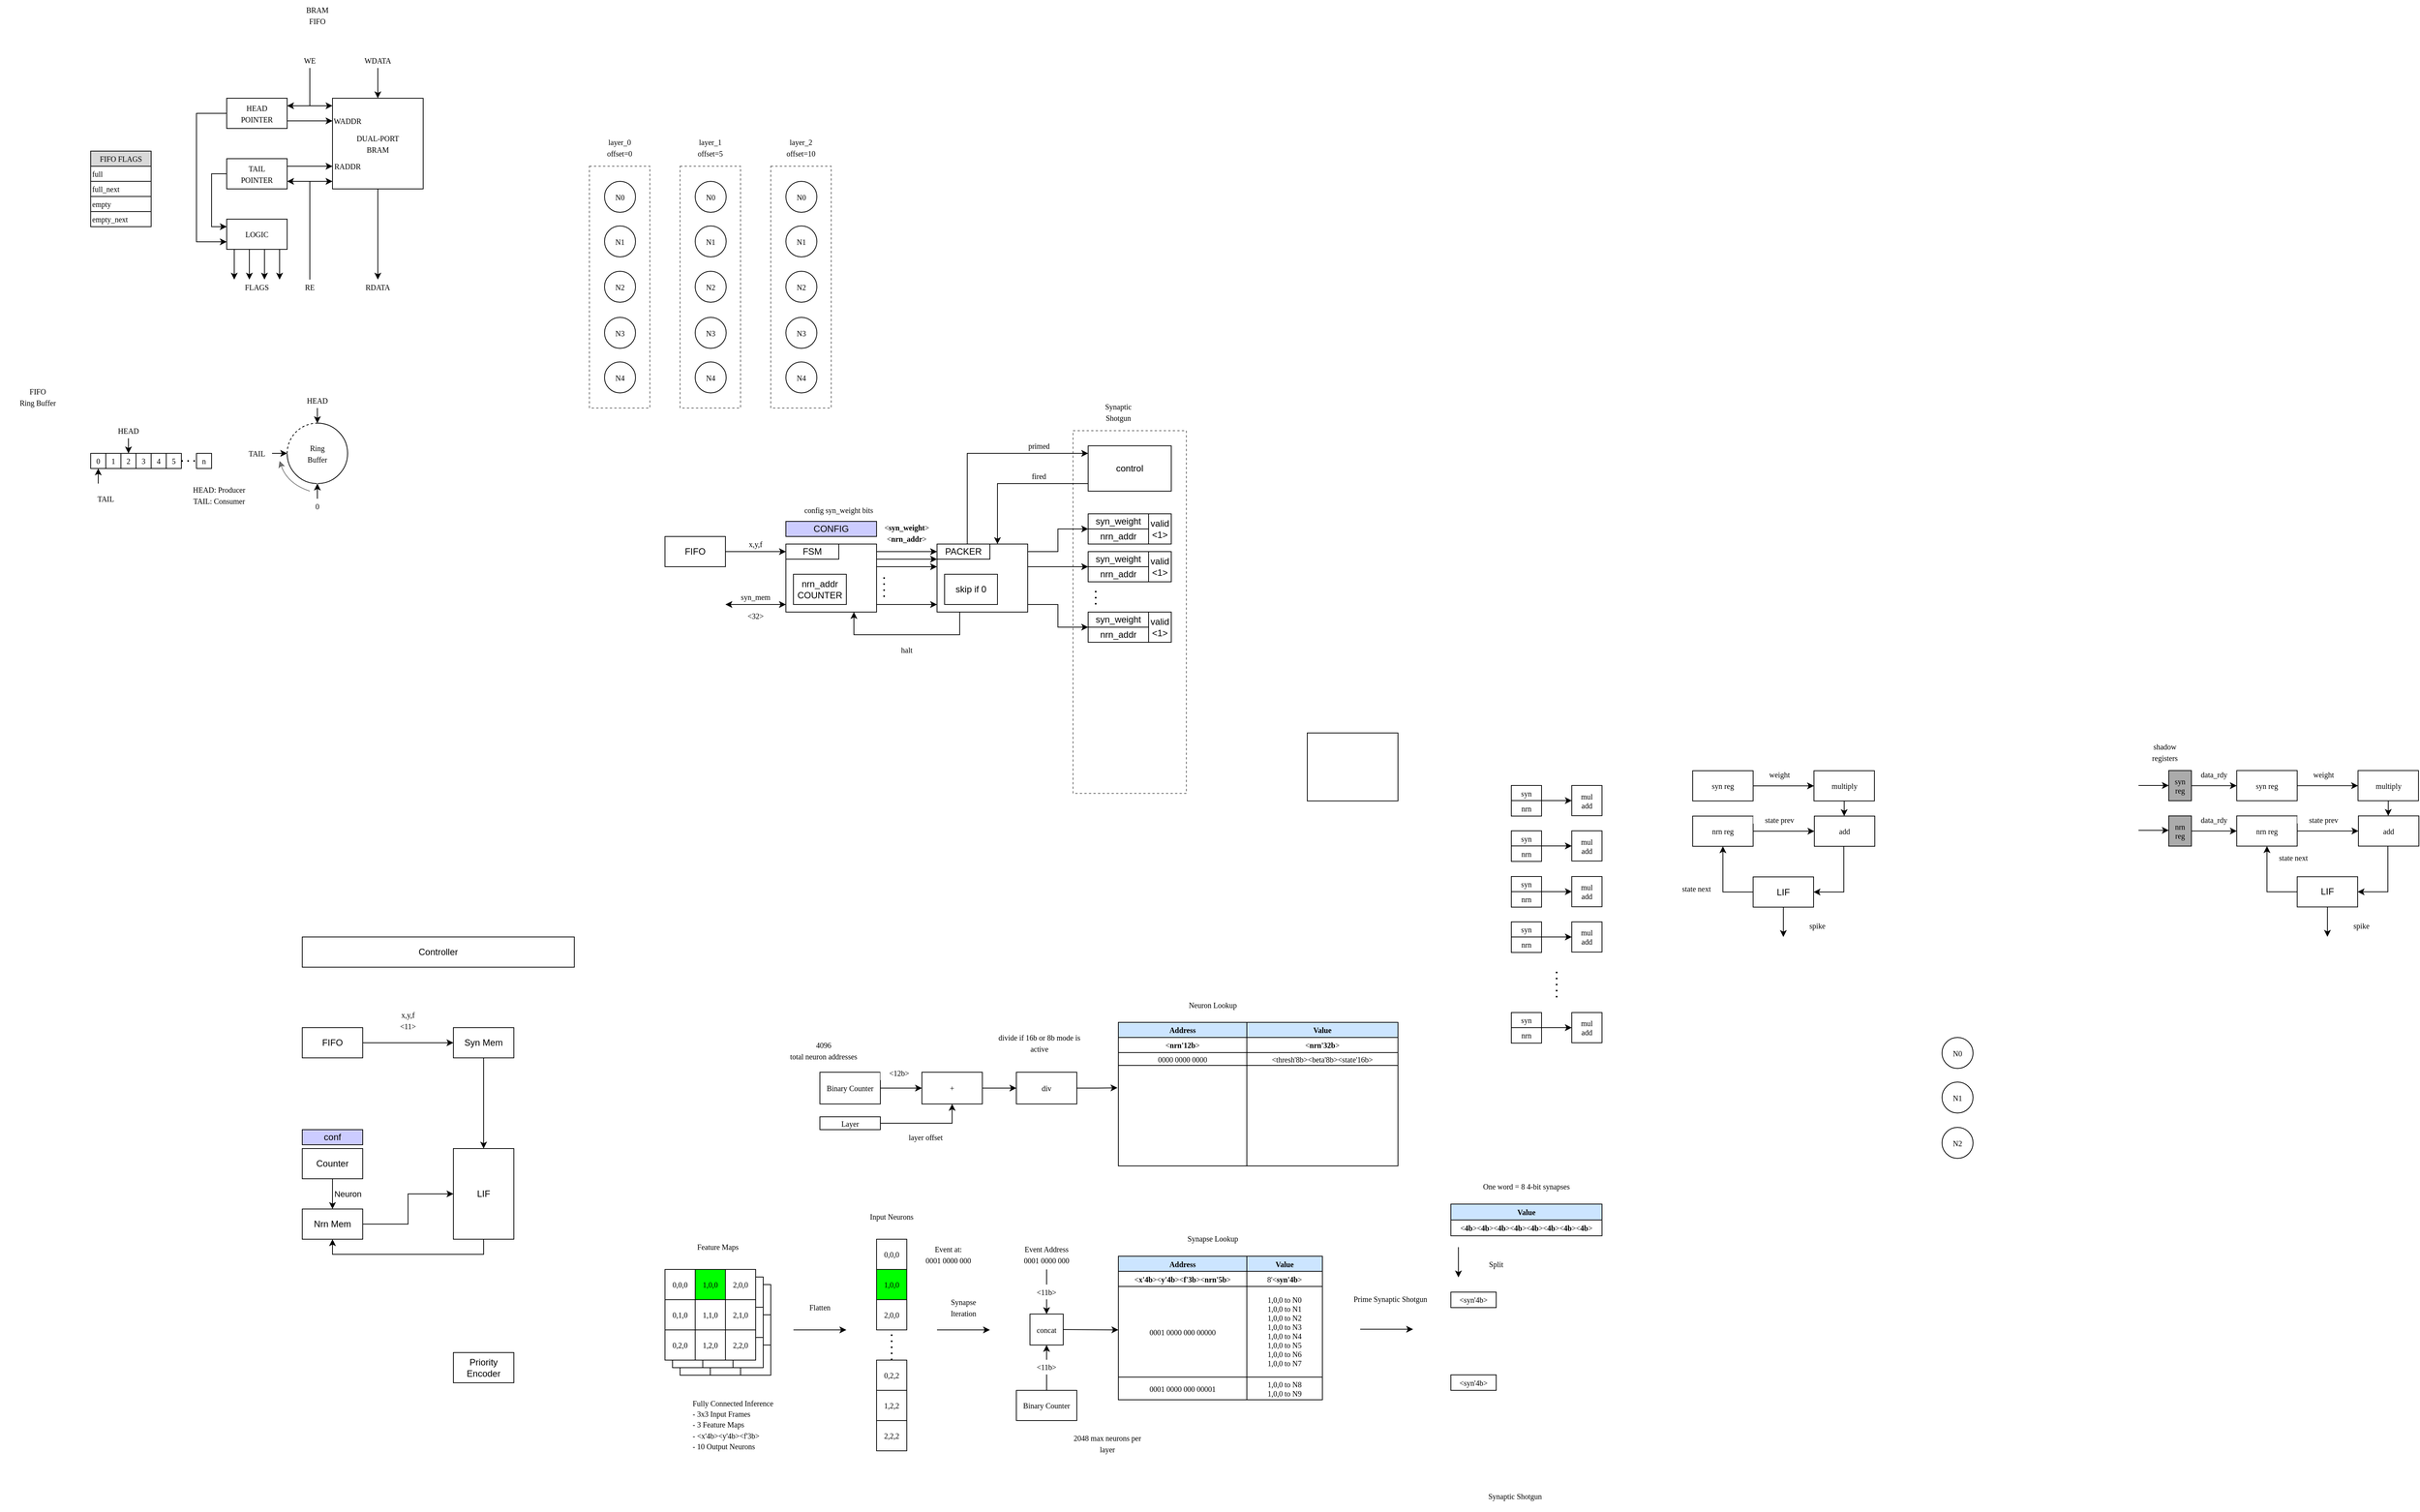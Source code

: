 <mxfile version="25.0.2">
  <diagram name="Page-1" id="JYz6FVXL2YADB6hi7CkO">
    <mxGraphModel dx="1469" dy="1599" grid="1" gridSize="10" guides="0" tooltips="1" connect="1" arrows="1" fold="1" page="1" pageScale="1" pageWidth="827" pageHeight="1169" math="0" shadow="0">
      <root>
        <mxCell id="0" />
        <mxCell id="1" parent="0" />
        <mxCell id="Ali4_l0cgu7-EIbyfcai-31" value="" style="rounded=0;whiteSpace=wrap;html=1;fillColor=none;dashed=1;opacity=60;" parent="1" vertex="1">
          <mxGeometry x="1220" y="-350" width="150" height="480" as="geometry" />
        </mxCell>
        <mxCell id="v17UYgqkuulxwxacY20W-31" value="" style="group" parent="1" vertex="1" connectable="0">
          <mxGeometry x="700" y="780" width="120" height="120" as="geometry" />
        </mxCell>
        <mxCell id="v17UYgqkuulxwxacY20W-21" value="" style="rounded=0;whiteSpace=wrap;html=1;" parent="v17UYgqkuulxwxacY20W-31" vertex="1">
          <mxGeometry width="120" height="120" as="geometry" />
        </mxCell>
        <mxCell id="v17UYgqkuulxwxacY20W-22" value="" style="rounded=0;whiteSpace=wrap;html=1;" parent="v17UYgqkuulxwxacY20W-31" vertex="1">
          <mxGeometry width="40" height="40" as="geometry" />
        </mxCell>
        <mxCell id="v17UYgqkuulxwxacY20W-23" value="" style="rounded=0;whiteSpace=wrap;html=1;" parent="v17UYgqkuulxwxacY20W-31" vertex="1">
          <mxGeometry x="40" width="40" height="40" as="geometry" />
        </mxCell>
        <mxCell id="v17UYgqkuulxwxacY20W-24" value="" style="rounded=0;whiteSpace=wrap;html=1;" parent="v17UYgqkuulxwxacY20W-31" vertex="1">
          <mxGeometry x="80" width="40" height="40" as="geometry" />
        </mxCell>
        <mxCell id="v17UYgqkuulxwxacY20W-25" value="" style="rounded=0;whiteSpace=wrap;html=1;" parent="v17UYgqkuulxwxacY20W-31" vertex="1">
          <mxGeometry y="40" width="40" height="40" as="geometry" />
        </mxCell>
        <mxCell id="v17UYgqkuulxwxacY20W-26" value="" style="rounded=0;whiteSpace=wrap;html=1;" parent="v17UYgqkuulxwxacY20W-31" vertex="1">
          <mxGeometry x="40" y="40" width="40" height="40" as="geometry" />
        </mxCell>
        <mxCell id="v17UYgqkuulxwxacY20W-27" value="" style="rounded=0;whiteSpace=wrap;html=1;" parent="v17UYgqkuulxwxacY20W-31" vertex="1">
          <mxGeometry x="80" y="40" width="40" height="40" as="geometry" />
        </mxCell>
        <mxCell id="v17UYgqkuulxwxacY20W-28" value="" style="rounded=0;whiteSpace=wrap;html=1;" parent="v17UYgqkuulxwxacY20W-31" vertex="1">
          <mxGeometry y="80" width="40" height="40" as="geometry" />
        </mxCell>
        <mxCell id="v17UYgqkuulxwxacY20W-29" value="" style="rounded=0;whiteSpace=wrap;html=1;" parent="v17UYgqkuulxwxacY20W-31" vertex="1">
          <mxGeometry x="40" y="80" width="40" height="40" as="geometry" />
        </mxCell>
        <mxCell id="v17UYgqkuulxwxacY20W-30" value="" style="rounded=0;whiteSpace=wrap;html=1;" parent="v17UYgqkuulxwxacY20W-31" vertex="1">
          <mxGeometry x="80" y="80" width="40" height="40" as="geometry" />
        </mxCell>
        <mxCell id="v17UYgqkuulxwxacY20W-33" value="" style="group" parent="v17UYgqkuulxwxacY20W-31" vertex="1" connectable="0">
          <mxGeometry x="-10" y="-10" width="120" height="120" as="geometry" />
        </mxCell>
        <mxCell id="v17UYgqkuulxwxacY20W-34" value="" style="rounded=0;whiteSpace=wrap;html=1;" parent="v17UYgqkuulxwxacY20W-33" vertex="1">
          <mxGeometry width="120" height="120" as="geometry" />
        </mxCell>
        <mxCell id="v17UYgqkuulxwxacY20W-35" value="" style="rounded=0;whiteSpace=wrap;html=1;" parent="v17UYgqkuulxwxacY20W-33" vertex="1">
          <mxGeometry width="40" height="40" as="geometry" />
        </mxCell>
        <mxCell id="v17UYgqkuulxwxacY20W-36" value="" style="rounded=0;whiteSpace=wrap;html=1;" parent="v17UYgqkuulxwxacY20W-33" vertex="1">
          <mxGeometry x="40" width="40" height="40" as="geometry" />
        </mxCell>
        <mxCell id="v17UYgqkuulxwxacY20W-37" value="" style="rounded=0;whiteSpace=wrap;html=1;" parent="v17UYgqkuulxwxacY20W-33" vertex="1">
          <mxGeometry x="80" width="40" height="40" as="geometry" />
        </mxCell>
        <mxCell id="v17UYgqkuulxwxacY20W-38" value="" style="rounded=0;whiteSpace=wrap;html=1;" parent="v17UYgqkuulxwxacY20W-33" vertex="1">
          <mxGeometry y="40" width="40" height="40" as="geometry" />
        </mxCell>
        <mxCell id="v17UYgqkuulxwxacY20W-39" value="" style="rounded=0;whiteSpace=wrap;html=1;" parent="v17UYgqkuulxwxacY20W-33" vertex="1">
          <mxGeometry x="40" y="40" width="40" height="40" as="geometry" />
        </mxCell>
        <mxCell id="v17UYgqkuulxwxacY20W-40" value="" style="rounded=0;whiteSpace=wrap;html=1;" parent="v17UYgqkuulxwxacY20W-33" vertex="1">
          <mxGeometry x="80" y="40" width="40" height="40" as="geometry" />
        </mxCell>
        <mxCell id="v17UYgqkuulxwxacY20W-41" value="" style="rounded=0;whiteSpace=wrap;html=1;" parent="v17UYgqkuulxwxacY20W-33" vertex="1">
          <mxGeometry y="80" width="40" height="40" as="geometry" />
        </mxCell>
        <mxCell id="v17UYgqkuulxwxacY20W-42" value="" style="rounded=0;whiteSpace=wrap;html=1;" parent="v17UYgqkuulxwxacY20W-33" vertex="1">
          <mxGeometry x="40" y="80" width="40" height="40" as="geometry" />
        </mxCell>
        <mxCell id="v17UYgqkuulxwxacY20W-43" value="" style="rounded=0;whiteSpace=wrap;html=1;" parent="v17UYgqkuulxwxacY20W-33" vertex="1">
          <mxGeometry x="80" y="80" width="40" height="40" as="geometry" />
        </mxCell>
        <mxCell id="oh7RnI2jhb-VV577KGXg-8" style="edgeStyle=orthogonalEdgeStyle;rounded=0;orthogonalLoop=1;jettySize=auto;html=1;entryX=0;entryY=0.5;entryDx=0;entryDy=0;" parent="1" source="oh7RnI2jhb-VV577KGXg-1" target="oh7RnI2jhb-VV577KGXg-6" edge="1">
          <mxGeometry relative="1" as="geometry" />
        </mxCell>
        <mxCell id="oh7RnI2jhb-VV577KGXg-1" value="FIFO" style="rounded=0;whiteSpace=wrap;html=1;" parent="1" vertex="1">
          <mxGeometry x="200" y="440" width="80" height="40" as="geometry" />
        </mxCell>
        <mxCell id="oh7RnI2jhb-VV577KGXg-2" value="Controller" style="rounded=0;whiteSpace=wrap;html=1;" parent="1" vertex="1">
          <mxGeometry x="200" y="320" width="360" height="40" as="geometry" />
        </mxCell>
        <mxCell id="oh7RnI2jhb-VV577KGXg-10" style="edgeStyle=orthogonalEdgeStyle;rounded=0;orthogonalLoop=1;jettySize=auto;html=1;entryX=0.5;entryY=0;entryDx=0;entryDy=0;" parent="1" source="oh7RnI2jhb-VV577KGXg-4" target="oh7RnI2jhb-VV577KGXg-5" edge="1">
          <mxGeometry relative="1" as="geometry" />
        </mxCell>
        <mxCell id="oh7RnI2jhb-VV577KGXg-11" value="Neuron" style="edgeLabel;html=1;align=center;verticalAlign=middle;resizable=0;points=[];" parent="oh7RnI2jhb-VV577KGXg-10" vertex="1" connectable="0">
          <mxGeometry x="-0.21" relative="1" as="geometry">
            <mxPoint x="20" y="4" as="offset" />
          </mxGeometry>
        </mxCell>
        <mxCell id="oh7RnI2jhb-VV577KGXg-4" value="Counter" style="rounded=0;whiteSpace=wrap;html=1;" parent="1" vertex="1">
          <mxGeometry x="200" y="600" width="80" height="40" as="geometry" />
        </mxCell>
        <mxCell id="v17UYgqkuulxwxacY20W-9" style="edgeStyle=orthogonalEdgeStyle;rounded=0;orthogonalLoop=1;jettySize=auto;html=1;entryX=0;entryY=0.5;entryDx=0;entryDy=0;" parent="1" source="oh7RnI2jhb-VV577KGXg-5" target="oh7RnI2jhb-VV577KGXg-7" edge="1">
          <mxGeometry relative="1" as="geometry" />
        </mxCell>
        <mxCell id="oh7RnI2jhb-VV577KGXg-5" value="Nrn Mem" style="rounded=0;whiteSpace=wrap;html=1;" parent="1" vertex="1">
          <mxGeometry x="200" y="680" width="80" height="40" as="geometry" />
        </mxCell>
        <mxCell id="oh7RnI2jhb-VV577KGXg-13" style="edgeStyle=orthogonalEdgeStyle;rounded=0;orthogonalLoop=1;jettySize=auto;html=1;entryX=0.5;entryY=0;entryDx=0;entryDy=0;" parent="1" source="oh7RnI2jhb-VV577KGXg-6" target="oh7RnI2jhb-VV577KGXg-7" edge="1">
          <mxGeometry relative="1" as="geometry" />
        </mxCell>
        <mxCell id="oh7RnI2jhb-VV577KGXg-6" value="Syn Mem" style="rounded=0;whiteSpace=wrap;html=1;" parent="1" vertex="1">
          <mxGeometry x="400" y="440" width="80" height="40" as="geometry" />
        </mxCell>
        <mxCell id="v17UYgqkuulxwxacY20W-8" style="edgeStyle=orthogonalEdgeStyle;rounded=0;orthogonalLoop=1;jettySize=auto;html=1;entryX=0.5;entryY=1;entryDx=0;entryDy=0;" parent="1" source="oh7RnI2jhb-VV577KGXg-7" target="oh7RnI2jhb-VV577KGXg-5" edge="1">
          <mxGeometry relative="1" as="geometry">
            <Array as="points">
              <mxPoint x="440" y="740" />
              <mxPoint x="240" y="740" />
            </Array>
          </mxGeometry>
        </mxCell>
        <mxCell id="oh7RnI2jhb-VV577KGXg-7" value="LIF" style="rounded=0;whiteSpace=wrap;html=1;" parent="1" vertex="1">
          <mxGeometry x="400" y="600" width="80" height="120" as="geometry" />
        </mxCell>
        <mxCell id="v17UYgqkuulxwxacY20W-2" value="&lt;font style=&quot;font-size: 10px;&quot; face=&quot;Lucida Console&quot;&gt;x,y,f&lt;/font&gt;&lt;div&gt;&lt;font style=&quot;font-size: 10px;&quot; face=&quot;Lucida Console&quot;&gt;&amp;lt;11&amp;gt;&lt;/font&gt;&lt;/div&gt;" style="rounded=0;whiteSpace=wrap;html=1;fontColor=default;fillColor=default;strokeColor=none;" parent="1" vertex="1">
          <mxGeometry x="320" y="410" width="40" height="40" as="geometry" />
        </mxCell>
        <mxCell id="v17UYgqkuulxwxacY20W-7" value="Priority Encoder" style="rounded=0;whiteSpace=wrap;html=1;" parent="1" vertex="1">
          <mxGeometry x="400" y="870" width="80" height="40" as="geometry" />
        </mxCell>
        <mxCell id="v17UYgqkuulxwxacY20W-10" value="conf" style="rounded=0;whiteSpace=wrap;html=1;fillColor=#CCCCFF;" parent="1" vertex="1">
          <mxGeometry x="200" y="575" width="80" height="20" as="geometry" />
        </mxCell>
        <mxCell id="v17UYgqkuulxwxacY20W-11" value="" style="rounded=0;whiteSpace=wrap;html=1;" parent="1" vertex="1">
          <mxGeometry x="680" y="760" width="120" height="120" as="geometry" />
        </mxCell>
        <mxCell id="v17UYgqkuulxwxacY20W-12" value="0,0,0" style="rounded=0;whiteSpace=wrap;html=1;fontFamily=Lucida Console;fontSize=10;" parent="1" vertex="1">
          <mxGeometry x="680" y="760" width="40" height="40" as="geometry" />
        </mxCell>
        <mxCell id="v17UYgqkuulxwxacY20W-13" value="&lt;font&gt;1,0,0&lt;/font&gt;" style="rounded=0;whiteSpace=wrap;html=1;fontFamily=Lucida Console;fontSize=10;fillColor=#00FF00;" parent="1" vertex="1">
          <mxGeometry x="720" y="760" width="40" height="40" as="geometry" />
        </mxCell>
        <mxCell id="v17UYgqkuulxwxacY20W-14" value="2,0,0" style="rounded=0;whiteSpace=wrap;html=1;fontFamily=Lucida Console;fontSize=10;" parent="1" vertex="1">
          <mxGeometry x="760" y="760" width="40" height="40" as="geometry" />
        </mxCell>
        <mxCell id="v17UYgqkuulxwxacY20W-15" value="0,1,0" style="rounded=0;whiteSpace=wrap;html=1;fontFamily=Lucida Console;fontSize=10;" parent="1" vertex="1">
          <mxGeometry x="680" y="800" width="40" height="40" as="geometry" />
        </mxCell>
        <mxCell id="v17UYgqkuulxwxacY20W-16" value="1,1,0" style="rounded=0;whiteSpace=wrap;html=1;fontFamily=Lucida Console;fontSize=10;" parent="1" vertex="1">
          <mxGeometry x="720" y="800" width="40" height="40" as="geometry" />
        </mxCell>
        <mxCell id="v17UYgqkuulxwxacY20W-17" value="2,1,0" style="rounded=0;whiteSpace=wrap;html=1;fontFamily=Lucida Console;fontSize=10;" parent="1" vertex="1">
          <mxGeometry x="760" y="800" width="40" height="40" as="geometry" />
        </mxCell>
        <mxCell id="v17UYgqkuulxwxacY20W-18" value="0,2,0" style="rounded=0;whiteSpace=wrap;html=1;fontFamily=Lucida Console;fontSize=10;" parent="1" vertex="1">
          <mxGeometry x="680" y="840" width="40" height="40" as="geometry" />
        </mxCell>
        <mxCell id="v17UYgqkuulxwxacY20W-19" value="1,2,0" style="rounded=0;whiteSpace=wrap;html=1;fontFamily=Lucida Console;fontSize=10;" parent="1" vertex="1">
          <mxGeometry x="720" y="840" width="40" height="40" as="geometry" />
        </mxCell>
        <mxCell id="v17UYgqkuulxwxacY20W-20" value="2,2,0" style="rounded=0;whiteSpace=wrap;html=1;fontFamily=Lucida Console;fontSize=10;" parent="1" vertex="1">
          <mxGeometry x="760" y="840" width="40" height="40" as="geometry" />
        </mxCell>
        <mxCell id="v17UYgqkuulxwxacY20W-44" value="&lt;font face=&quot;Lucida Console&quot;&gt;&lt;span style=&quot;font-size: 10px;&quot;&gt;Feature Maps&lt;/span&gt;&lt;/font&gt;" style="rounded=0;whiteSpace=wrap;html=1;fontColor=default;fillColor=default;strokeColor=none;" parent="1" vertex="1">
          <mxGeometry x="680" y="710" width="140" height="40" as="geometry" />
        </mxCell>
        <mxCell id="v17UYgqkuulxwxacY20W-45" value="0,0,0" style="rounded=0;whiteSpace=wrap;html=1;fontFamily=Lucida Console;fontSize=10;" parent="1" vertex="1">
          <mxGeometry x="960" y="720" width="40" height="40" as="geometry" />
        </mxCell>
        <mxCell id="v17UYgqkuulxwxacY20W-46" value="1,0,0" style="rounded=0;whiteSpace=wrap;html=1;fontFamily=Lucida Console;fontSize=10;fillColor=#00FF00;" parent="1" vertex="1">
          <mxGeometry x="960" y="760" width="40" height="40" as="geometry" />
        </mxCell>
        <mxCell id="v17UYgqkuulxwxacY20W-47" value="2,0,0" style="rounded=0;whiteSpace=wrap;html=1;fontFamily=Lucida Console;fontSize=10;" parent="1" vertex="1">
          <mxGeometry x="960" y="800" width="40" height="40" as="geometry" />
        </mxCell>
        <mxCell id="v17UYgqkuulxwxacY20W-48" value="0,2,2" style="rounded=0;whiteSpace=wrap;html=1;fontFamily=Lucida Console;fontSize=10;" parent="1" vertex="1">
          <mxGeometry x="960" y="880" width="40" height="40" as="geometry" />
        </mxCell>
        <mxCell id="v17UYgqkuulxwxacY20W-49" value="" style="endArrow=none;dashed=1;html=1;dashPattern=1 3;strokeWidth=2;rounded=0;entryX=0.5;entryY=1;entryDx=0;entryDy=0;exitX=0.5;exitY=0;exitDx=0;exitDy=0;fontFamily=Lucida Console;fontSize=10;" parent="1" source="v17UYgqkuulxwxacY20W-48" target="v17UYgqkuulxwxacY20W-47" edge="1">
          <mxGeometry width="50" height="50" relative="1" as="geometry">
            <mxPoint x="940" y="920" as="sourcePoint" />
            <mxPoint x="990" y="870" as="targetPoint" />
          </mxGeometry>
        </mxCell>
        <mxCell id="v17UYgqkuulxwxacY20W-50" value="1,2,2" style="rounded=0;whiteSpace=wrap;html=1;fontFamily=Lucida Console;fontSize=10;" parent="1" vertex="1">
          <mxGeometry x="960" y="920" width="40" height="40" as="geometry" />
        </mxCell>
        <mxCell id="v17UYgqkuulxwxacY20W-51" value="2,2,2" style="rounded=0;whiteSpace=wrap;html=1;fontFamily=Lucida Console;fontSize=10;" parent="1" vertex="1">
          <mxGeometry x="960" y="960" width="40" height="40" as="geometry" />
        </mxCell>
        <mxCell id="v17UYgqkuulxwxacY20W-52" value="" style="endArrow=classic;html=1;rounded=0;" parent="1" edge="1">
          <mxGeometry width="50" height="50" relative="1" as="geometry">
            <mxPoint x="850" y="840" as="sourcePoint" />
            <mxPoint x="920" y="840" as="targetPoint" />
          </mxGeometry>
        </mxCell>
        <mxCell id="v17UYgqkuulxwxacY20W-53" value="&lt;font face=&quot;Lucida Console&quot;&gt;&lt;span style=&quot;font-size: 10px;&quot;&gt;Flatten&lt;/span&gt;&lt;/font&gt;" style="rounded=0;whiteSpace=wrap;html=1;fontColor=default;fillColor=default;strokeColor=none;" parent="1" vertex="1">
          <mxGeometry x="850" y="790" width="70" height="40" as="geometry" />
        </mxCell>
        <mxCell id="v17UYgqkuulxwxacY20W-54" value="&lt;font face=&quot;Lucida Console&quot;&gt;&lt;span style=&quot;font-size: 10px;&quot;&gt;Input Neurons&lt;/span&gt;&lt;/font&gt;" style="rounded=0;whiteSpace=wrap;html=1;fontColor=default;fillColor=default;strokeColor=none;" parent="1" vertex="1">
          <mxGeometry x="945" y="670" width="70" height="40" as="geometry" />
        </mxCell>
        <mxCell id="v17UYgqkuulxwxacY20W-55" value="&lt;font face=&quot;Lucida Console&quot;&gt;&lt;span style=&quot;font-size: 10px;&quot;&gt;Fully Connected Inference&lt;/span&gt;&lt;/font&gt;&lt;div style=&quot;text-align: left;&quot;&gt;&lt;font face=&quot;Lucida Console&quot;&gt;&lt;span style=&quot;font-size: 10px;&quot;&gt;- 3x3 Input Frames&lt;/span&gt;&lt;/font&gt;&lt;/div&gt;&lt;div style=&quot;text-align: left;&quot;&gt;&lt;font face=&quot;Lucida Console&quot;&gt;&lt;span style=&quot;font-size: 10px;&quot;&gt;- 3 Feature Maps&lt;/span&gt;&lt;/font&gt;&lt;/div&gt;&lt;div style=&quot;text-align: left;&quot;&gt;&lt;font face=&quot;Lucida Console&quot;&gt;&lt;span style=&quot;font-size: 10px;&quot;&gt;- &amp;lt;x&#39;4b&amp;gt;&amp;lt;y&#39;4b&amp;gt;&amp;lt;f&#39;3b&amp;gt;&lt;/span&gt;&lt;/font&gt;&lt;/div&gt;&lt;div style=&quot;text-align: left;&quot;&gt;&lt;font face=&quot;Lucida Console&quot;&gt;&lt;span style=&quot;font-size: 10px;&quot;&gt;- 10 Output Neurons&lt;/span&gt;&lt;/font&gt;&lt;/div&gt;" style="rounded=0;whiteSpace=wrap;html=1;fontColor=default;fillColor=default;strokeColor=none;" parent="1" vertex="1">
          <mxGeometry x="680" y="920" width="180" height="90" as="geometry" />
        </mxCell>
        <mxCell id="v17UYgqkuulxwxacY20W-56" value="&lt;font face=&quot;Lucida Console&quot;&gt;&lt;span style=&quot;font-size: 10px;&quot;&gt;Event at:&lt;/span&gt;&lt;/font&gt;&lt;div style=&quot;text-align: left;&quot;&gt;&lt;font face=&quot;Lucida Console&quot;&gt;&lt;span style=&quot;font-size: 10px;&quot;&gt;0001 0000 000&lt;/span&gt;&lt;/font&gt;&lt;/div&gt;" style="rounded=0;whiteSpace=wrap;html=1;fontColor=default;fillColor=default;strokeColor=none;" parent="1" vertex="1">
          <mxGeometry x="1010" y="720" width="90" height="40" as="geometry" />
        </mxCell>
        <mxCell id="v17UYgqkuulxwxacY20W-57" value="N0" style="ellipse;whiteSpace=wrap;html=1;aspect=fixed;fontFamily=Lucida Console;fontSize=10;" parent="1" vertex="1">
          <mxGeometry x="2370" y="453" width="41" height="41" as="geometry" />
        </mxCell>
        <mxCell id="v17UYgqkuulxwxacY20W-58" value="N1" style="ellipse;whiteSpace=wrap;html=1;aspect=fixed;fontFamily=Lucida Console;fontSize=10;" parent="1" vertex="1">
          <mxGeometry x="2370" y="512" width="41" height="41" as="geometry" />
        </mxCell>
        <mxCell id="v17UYgqkuulxwxacY20W-59" value="N2" style="ellipse;whiteSpace=wrap;html=1;aspect=fixed;fontFamily=Lucida Console;fontSize=10;" parent="1" vertex="1">
          <mxGeometry x="2370" y="572" width="41" height="41" as="geometry" />
        </mxCell>
        <mxCell id="v17UYgqkuulxwxacY20W-60" value="" style="rounded=0;whiteSpace=wrap;html=1;" parent="1" vertex="1">
          <mxGeometry x="1450" y="742.5" width="100" height="190" as="geometry" />
        </mxCell>
        <mxCell id="v17UYgqkuulxwxacY20W-61" value="" style="endArrow=classic;html=1;rounded=0;" parent="1" edge="1">
          <mxGeometry width="50" height="50" relative="1" as="geometry">
            <mxPoint x="1040" y="840" as="sourcePoint" />
            <mxPoint x="1110" y="840" as="targetPoint" />
          </mxGeometry>
        </mxCell>
        <mxCell id="v17UYgqkuulxwxacY20W-62" value="&lt;font face=&quot;Lucida Console&quot;&gt;&lt;span style=&quot;font-size: 10px;&quot;&gt;Synapse Iteration&lt;/span&gt;&lt;/font&gt;" style="rounded=0;whiteSpace=wrap;html=1;fontColor=default;fillColor=default;strokeColor=none;" parent="1" vertex="1">
          <mxGeometry x="1040" y="790" width="70" height="40" as="geometry" />
        </mxCell>
        <mxCell id="v17UYgqkuulxwxacY20W-63" value="&lt;font&gt;1,0,0 to N0&lt;/font&gt;&lt;div&gt;&lt;span&gt;1,0,0 to N1&lt;/span&gt;&lt;br&gt;&lt;/div&gt;&lt;div&gt;&lt;span&gt;1,0,0 to N2&lt;/span&gt;&lt;span&gt;&lt;br&gt;&lt;/span&gt;&lt;/div&gt;&lt;div&gt;&lt;span&gt;1,0,0 to N3&lt;/span&gt;&lt;span&gt;&lt;br&gt;&lt;/span&gt;&lt;/div&gt;&lt;div&gt;&lt;span&gt;1,0,0 to N4&lt;/span&gt;&lt;span&gt;&lt;br&gt;&lt;/span&gt;&lt;/div&gt;&lt;div&gt;&lt;span&gt;1,0,0 to N5&lt;/span&gt;&lt;span&gt;&lt;br&gt;&lt;/span&gt;&lt;/div&gt;&lt;div&gt;&lt;span&gt;1,0,0 to N6&lt;/span&gt;&lt;span&gt;&lt;br&gt;&lt;/span&gt;&lt;/div&gt;&lt;div&gt;&lt;span&gt;1,0,0 to N7&lt;/span&gt;&lt;span&gt;&lt;br&gt;&lt;/span&gt;&lt;/div&gt;" style="rounded=0;whiteSpace=wrap;html=1;align=center;fontFamily=Lucida Console;fontSize=10;" parent="1" vertex="1">
          <mxGeometry x="1450" y="782" width="100" height="120.5" as="geometry" />
        </mxCell>
        <mxCell id="v17UYgqkuulxwxacY20W-66" value="" style="rounded=0;whiteSpace=wrap;html=1;" parent="1" vertex="1">
          <mxGeometry x="1280" y="742.5" width="170" height="190" as="geometry" />
        </mxCell>
        <mxCell id="v17UYgqkuulxwxacY20W-67" value="&lt;font&gt;&lt;b&gt;Value&lt;/b&gt;&lt;/font&gt;" style="rounded=0;whiteSpace=wrap;html=1;fillColor=#CCE5FF;fontFamily=Lucida Console;fontSize=10;" parent="1" vertex="1">
          <mxGeometry x="1450" y="742.5" width="100" height="20" as="geometry" />
        </mxCell>
        <mxCell id="v17UYgqkuulxwxacY20W-68" value="&lt;font&gt;&lt;b&gt;Address&lt;/b&gt;&lt;/font&gt;" style="rounded=0;whiteSpace=wrap;html=1;fillColor=#CCE5FF;fontFamily=Lucida Console;fontSize=10;" parent="1" vertex="1">
          <mxGeometry x="1280" y="742.5" width="170" height="20" as="geometry" />
        </mxCell>
        <mxCell id="v17UYgqkuulxwxacY20W-69" value="&lt;font&gt;0001 0000 000 00000&lt;/font&gt;" style="rounded=0;whiteSpace=wrap;html=1;fontFamily=Lucida Console;fontSize=10;" parent="1" vertex="1">
          <mxGeometry x="1280" y="782.5" width="170" height="120" as="geometry" />
        </mxCell>
        <mxCell id="v17UYgqkuulxwxacY20W-70" value="&lt;font&gt;&amp;lt;&lt;b&gt;x&#39;4b&lt;/b&gt;&amp;gt;&amp;lt;&lt;b&gt;y&#39;4b&lt;/b&gt;&amp;gt;&amp;lt;&lt;b&gt;f&#39;3b&lt;/b&gt;&amp;gt;&amp;lt;&lt;b&gt;nrn&#39;5b&lt;/b&gt;&amp;gt;&lt;/font&gt;" style="rounded=0;whiteSpace=wrap;html=1;fontFamily=Lucida Console;fontSize=10;" parent="1" vertex="1">
          <mxGeometry x="1280" y="762.5" width="170" height="20" as="geometry" />
        </mxCell>
        <mxCell id="v17UYgqkuulxwxacY20W-77" value="&lt;font&gt;8&#39;&amp;lt;&lt;b&gt;syn&#39;4b&lt;/b&gt;&amp;gt;&lt;/font&gt;" style="rounded=0;whiteSpace=wrap;html=1;fontFamily=Lucida Console;fontSize=10;" parent="1" vertex="1">
          <mxGeometry x="1450" y="762.5" width="100" height="20" as="geometry" />
        </mxCell>
        <mxCell id="v17UYgqkuulxwxacY20W-78" value="&lt;font face=&quot;Lucida Console&quot;&gt;&lt;span style=&quot;font-size: 10px;&quot;&gt;Synapse Lookup&lt;/span&gt;&lt;/font&gt;" style="rounded=0;whiteSpace=wrap;html=1;fontColor=default;fillColor=default;strokeColor=none;" parent="1" vertex="1">
          <mxGeometry x="1360" y="699" width="90" height="40" as="geometry" />
        </mxCell>
        <mxCell id="v17UYgqkuulxwxacY20W-87" style="edgeStyle=orthogonalEdgeStyle;rounded=0;orthogonalLoop=1;jettySize=auto;html=1;entryX=0.5;entryY=1;entryDx=0;entryDy=0;" parent="1" source="v17UYgqkuulxwxacY20W-79" target="v17UYgqkuulxwxacY20W-81" edge="1">
          <mxGeometry relative="1" as="geometry" />
        </mxCell>
        <mxCell id="v17UYgqkuulxwxacY20W-79" value="&lt;font size=&quot;1&quot; face=&quot;Lucida Console&quot;&gt;Binary Counter&lt;/font&gt;" style="rounded=0;whiteSpace=wrap;html=1;" parent="1" vertex="1">
          <mxGeometry x="1145" y="920" width="80" height="40" as="geometry" />
        </mxCell>
        <mxCell id="v17UYgqkuulxwxacY20W-81" value="&lt;font style=&quot;font-size: 10px;&quot; face=&quot;Lucida Console&quot;&gt;concat&lt;/font&gt;" style="rounded=0;whiteSpace=wrap;html=1;fontColor=default;fillColor=default;strokeColor=default;" parent="1" vertex="1">
          <mxGeometry x="1163" y="819" width="44" height="41" as="geometry" />
        </mxCell>
        <mxCell id="v17UYgqkuulxwxacY20W-85" style="edgeStyle=orthogonalEdgeStyle;rounded=0;orthogonalLoop=1;jettySize=auto;html=1;entryX=0.5;entryY=0;entryDx=0;entryDy=0;" parent="1" source="v17UYgqkuulxwxacY20W-82" target="v17UYgqkuulxwxacY20W-81" edge="1">
          <mxGeometry relative="1" as="geometry" />
        </mxCell>
        <mxCell id="v17UYgqkuulxwxacY20W-82" value="&lt;font face=&quot;Lucida Console&quot;&gt;&lt;span style=&quot;font-size: 10px;&quot;&gt;Event Address&lt;/span&gt;&lt;/font&gt;&lt;div&gt;&lt;font face=&quot;Lucida Console&quot;&gt;&lt;span style=&quot;font-size: 10px;&quot;&gt;0001 0000 000&lt;/span&gt;&lt;/font&gt;&lt;/div&gt;" style="rounded=0;whiteSpace=wrap;html=1;fontColor=default;fillColor=default;strokeColor=none;" parent="1" vertex="1">
          <mxGeometry x="1140" y="720" width="90" height="40" as="geometry" />
        </mxCell>
        <mxCell id="v17UYgqkuulxwxacY20W-86" value="&lt;font face=&quot;Lucida Console&quot;&gt;&lt;span style=&quot;font-size: 10px;&quot;&gt;&amp;lt;11b&amp;gt;&lt;/span&gt;&lt;/font&gt;" style="rounded=0;whiteSpace=wrap;html=1;fontColor=default;fillColor=default;strokeColor=none;" parent="1" vertex="1">
          <mxGeometry x="1165" y="780" width="40" height="19.5" as="geometry" />
        </mxCell>
        <mxCell id="v17UYgqkuulxwxacY20W-88" value="&lt;font face=&quot;Lucida Console&quot;&gt;&lt;span style=&quot;font-size: 10px;&quot;&gt;&amp;lt;11b&amp;gt;&lt;/span&gt;&lt;/font&gt;" style="rounded=0;whiteSpace=wrap;html=1;fontColor=default;fillColor=default;strokeColor=none;" parent="1" vertex="1">
          <mxGeometry x="1165" y="879.5" width="40" height="19.5" as="geometry" />
        </mxCell>
        <mxCell id="v17UYgqkuulxwxacY20W-99" value="&lt;font&gt;0001 0000 000 00001&lt;/font&gt;" style="rounded=0;whiteSpace=wrap;html=1;fontFamily=Lucida Console;fontSize=10;" parent="1" vertex="1">
          <mxGeometry x="1280" y="902.5" width="170" height="30" as="geometry" />
        </mxCell>
        <mxCell id="v17UYgqkuulxwxacY20W-100" value="&lt;div&gt;&lt;span&gt;1,0,0 to N8&lt;/span&gt;&lt;/div&gt;&lt;div&gt;&lt;span&gt;1,0,0 to N9&lt;/span&gt;&lt;/div&gt;" style="rounded=0;whiteSpace=wrap;html=1;fontFamily=Lucida Console;fontSize=10;" parent="1" vertex="1">
          <mxGeometry x="1450" y="902.5" width="100" height="30" as="geometry" />
        </mxCell>
        <mxCell id="v17UYgqkuulxwxacY20W-101" value="" style="endArrow=classic;html=1;rounded=0;" parent="1" edge="1">
          <mxGeometry width="50" height="50" relative="1" as="geometry">
            <mxPoint x="1600" y="839.17" as="sourcePoint" />
            <mxPoint x="1670" y="839.17" as="targetPoint" />
          </mxGeometry>
        </mxCell>
        <mxCell id="v17UYgqkuulxwxacY20W-102" value="&lt;font face=&quot;Lucida Console&quot;&gt;&lt;span style=&quot;font-size: 10px;&quot;&gt;Prime Synaptic Shotgun&lt;/span&gt;&lt;/font&gt;" style="rounded=0;whiteSpace=wrap;html=1;fontColor=default;fillColor=default;strokeColor=none;" parent="1" vertex="1">
          <mxGeometry x="1590" y="779" width="100" height="40" as="geometry" />
        </mxCell>
        <mxCell id="v17UYgqkuulxwxacY20W-103" value="&lt;font face=&quot;Lucida Console&quot;&gt;&lt;span style=&quot;font-size: 10px;&quot;&gt;One word = 8 4-bit synapses&lt;/span&gt;&lt;/font&gt;" style="rounded=0;whiteSpace=wrap;html=1;fontColor=default;fillColor=default;strokeColor=none;" parent="1" vertex="1">
          <mxGeometry x="1735" y="630" width="170" height="40" as="geometry" />
        </mxCell>
        <mxCell id="v17UYgqkuulxwxacY20W-104" value="&lt;div&gt;&amp;lt;&lt;b&gt;4b&lt;/b&gt;&amp;gt;&lt;span style=&quot;background-color: initial;&quot;&gt;&amp;lt;&lt;/span&gt;&lt;b style=&quot;background-color: initial;&quot;&gt;4b&lt;/b&gt;&lt;span style=&quot;background-color: initial;&quot;&gt;&amp;gt;&lt;/span&gt;&lt;span style=&quot;background-color: initial;&quot;&gt;&amp;lt;&lt;/span&gt;&lt;b style=&quot;background-color: initial;&quot;&gt;4b&lt;/b&gt;&lt;span style=&quot;background-color: initial;&quot;&gt;&amp;gt;&lt;/span&gt;&lt;span style=&quot;background-color: initial;&quot;&gt;&amp;lt;&lt;/span&gt;&lt;b style=&quot;background-color: initial;&quot;&gt;4b&lt;/b&gt;&lt;span style=&quot;background-color: initial;&quot;&gt;&amp;gt;&lt;/span&gt;&lt;span style=&quot;background-color: initial;&quot;&gt;&amp;lt;&lt;/span&gt;&lt;b style=&quot;background-color: initial;&quot;&gt;4b&lt;/b&gt;&lt;span style=&quot;background-color: initial;&quot;&gt;&amp;gt;&lt;/span&gt;&lt;span style=&quot;background-color: initial;&quot;&gt;&amp;lt;&lt;/span&gt;&lt;b style=&quot;background-color: initial;&quot;&gt;4b&lt;/b&gt;&lt;span style=&quot;background-color: initial;&quot;&gt;&amp;gt;&lt;/span&gt;&lt;span style=&quot;background-color: initial;&quot;&gt;&amp;lt;&lt;/span&gt;&lt;b style=&quot;background-color: initial;&quot;&gt;4b&lt;/b&gt;&lt;span style=&quot;background-color: initial;&quot;&gt;&amp;gt;&lt;/span&gt;&lt;span style=&quot;background-color: initial;&quot;&gt;&amp;lt;&lt;/span&gt;&lt;b style=&quot;background-color: initial;&quot;&gt;4b&lt;/b&gt;&lt;span style=&quot;background-color: initial;&quot;&gt;&amp;gt;&lt;/span&gt;&lt;/div&gt;" style="rounded=0;whiteSpace=wrap;html=1;align=center;fontFamily=Lucida Console;fontSize=10;" parent="1" vertex="1">
          <mxGeometry x="1720" y="694.5" width="200" height="21" as="geometry" />
        </mxCell>
        <mxCell id="v17UYgqkuulxwxacY20W-105" value="&lt;b&gt;Value&lt;/b&gt;" style="rounded=0;whiteSpace=wrap;html=1;align=center;fontFamily=Lucida Console;fontSize=10;fillColor=#CCE5FF;" parent="1" vertex="1">
          <mxGeometry x="1720" y="673.5" width="200" height="21" as="geometry" />
        </mxCell>
        <mxCell id="v17UYgqkuulxwxacY20W-107" value="" style="endArrow=classic;html=1;rounded=0;exitX=1;exitY=0.5;exitDx=0;exitDy=0;entryX=0;entryY=0.479;entryDx=0;entryDy=0;entryPerimeter=0;" parent="1" source="v17UYgqkuulxwxacY20W-81" target="v17UYgqkuulxwxacY20W-69" edge="1">
          <mxGeometry width="50" height="50" relative="1" as="geometry">
            <mxPoint x="1270" y="870" as="sourcePoint" />
            <mxPoint x="1320" y="820" as="targetPoint" />
          </mxGeometry>
        </mxCell>
        <mxCell id="v17UYgqkuulxwxacY20W-108" value="" style="endArrow=classic;html=1;rounded=0;" parent="1" edge="1">
          <mxGeometry width="50" height="50" relative="1" as="geometry">
            <mxPoint x="1730" y="730.5" as="sourcePoint" />
            <mxPoint x="1730" y="770.5" as="targetPoint" />
          </mxGeometry>
        </mxCell>
        <mxCell id="v17UYgqkuulxwxacY20W-109" value="&lt;font face=&quot;Lucida Console&quot;&gt;&lt;span style=&quot;font-size: 10px;&quot;&gt;Split&lt;/span&gt;&lt;/font&gt;" style="rounded=0;whiteSpace=wrap;html=1;fontColor=default;fillColor=default;strokeColor=none;" parent="1" vertex="1">
          <mxGeometry x="1745" y="732.5" width="70" height="40" as="geometry" />
        </mxCell>
        <mxCell id="v17UYgqkuulxwxacY20W-110" value="&amp;lt;syn&#39;4b&amp;gt;" style="rounded=0;whiteSpace=wrap;html=1;fontFamily=Lucida Console;fontSize=10;" parent="1" vertex="1">
          <mxGeometry x="1720" y="790" width="60" height="20.5" as="geometry" />
        </mxCell>
        <mxCell id="v17UYgqkuulxwxacY20W-111" value="&amp;lt;syn&#39;4b&amp;gt;" style="rounded=0;whiteSpace=wrap;html=1;fontFamily=Lucida Console;fontSize=10;" parent="1" vertex="1">
          <mxGeometry x="1720" y="899.5" width="60" height="20.5" as="geometry" />
        </mxCell>
        <mxCell id="kdLKjgqyaNFoYeJ4-Rq0-1" value="&lt;font face=&quot;Lucida Console&quot;&gt;&lt;span style=&quot;font-size: 10px;&quot;&gt;Synaptic Shotgun&lt;/span&gt;&lt;/font&gt;" style="rounded=0;whiteSpace=wrap;html=1;fontColor=default;fillColor=default;strokeColor=none;" parent="1" vertex="1">
          <mxGeometry x="1720" y="1040" width="170" height="40" as="geometry" />
        </mxCell>
        <mxCell id="m4dglnRh12UiJAoHmyUm-12" style="edgeStyle=orthogonalEdgeStyle;rounded=0;orthogonalLoop=1;jettySize=auto;html=1;entryX=0;entryY=0.5;entryDx=0;entryDy=0;" parent="1" source="m4dglnRh12UiJAoHmyUm-1" target="m4dglnRh12UiJAoHmyUm-3" edge="1">
          <mxGeometry relative="1" as="geometry" />
        </mxCell>
        <mxCell id="m4dglnRh12UiJAoHmyUm-1" value="syn reg" style="rounded=0;whiteSpace=wrap;html=1;fontFamily=Lucida Console;fontSize=10;" parent="1" vertex="1">
          <mxGeometry x="2040" y="100" width="80" height="40" as="geometry" />
        </mxCell>
        <mxCell id="m4dglnRh12UiJAoHmyUm-13" style="edgeStyle=orthogonalEdgeStyle;rounded=0;orthogonalLoop=1;jettySize=auto;html=1;entryX=0;entryY=0.5;entryDx=0;entryDy=0;" parent="1" source="m4dglnRh12UiJAoHmyUm-2" target="m4dglnRh12UiJAoHmyUm-4" edge="1">
          <mxGeometry relative="1" as="geometry" />
        </mxCell>
        <mxCell id="m4dglnRh12UiJAoHmyUm-2" value="nrn reg" style="rounded=0;whiteSpace=wrap;html=1;fontFamily=Lucida Console;fontSize=10;" parent="1" vertex="1">
          <mxGeometry x="2040" y="160" width="80" height="40" as="geometry" />
        </mxCell>
        <mxCell id="m4dglnRh12UiJAoHmyUm-14" style="edgeStyle=orthogonalEdgeStyle;rounded=0;orthogonalLoop=1;jettySize=auto;html=1;entryX=0.5;entryY=0;entryDx=0;entryDy=0;" parent="1" source="m4dglnRh12UiJAoHmyUm-3" target="m4dglnRh12UiJAoHmyUm-4" edge="1">
          <mxGeometry relative="1" as="geometry" />
        </mxCell>
        <mxCell id="m4dglnRh12UiJAoHmyUm-3" value="multiply" style="rounded=0;whiteSpace=wrap;html=1;fontFamily=Lucida Console;fontSize=10;" parent="1" vertex="1">
          <mxGeometry x="2200.5" y="100" width="80" height="40" as="geometry" />
        </mxCell>
        <mxCell id="1p68VLs8_Ui7Agi9Ifgc-1" style="edgeStyle=orthogonalEdgeStyle;rounded=0;orthogonalLoop=1;jettySize=auto;html=1;entryX=1;entryY=0.5;entryDx=0;entryDy=0;" parent="1" source="m4dglnRh12UiJAoHmyUm-4" target="m4dglnRh12UiJAoHmyUm-49" edge="1">
          <mxGeometry relative="1" as="geometry">
            <Array as="points">
              <mxPoint x="2240" y="261" />
            </Array>
          </mxGeometry>
        </mxCell>
        <mxCell id="m4dglnRh12UiJAoHmyUm-4" value="add" style="rounded=0;whiteSpace=wrap;html=1;fontFamily=Lucida Console;fontSize=10;" parent="1" vertex="1">
          <mxGeometry x="2201" y="160" width="80" height="40" as="geometry" />
        </mxCell>
        <mxCell id="m4dglnRh12UiJAoHmyUm-10" value="&lt;font face=&quot;Lucida Console&quot;&gt;&lt;span style=&quot;font-size: 10px;&quot;&gt;weight&lt;/span&gt;&lt;/font&gt;" style="rounded=0;whiteSpace=wrap;html=1;fontColor=default;fillColor=default;strokeColor=none;" parent="1" vertex="1">
          <mxGeometry x="2130" y="100" width="50" height="10" as="geometry" />
        </mxCell>
        <mxCell id="m4dglnRh12UiJAoHmyUm-15" value="&lt;font face=&quot;Lucida Console&quot;&gt;&lt;span style=&quot;font-size: 10px;&quot;&gt;state prev&lt;/span&gt;&lt;/font&gt;" style="rounded=0;whiteSpace=wrap;html=1;fontColor=default;fillColor=default;strokeColor=none;" parent="1" vertex="1">
          <mxGeometry x="2120" y="160" width="70" height="10" as="geometry" />
        </mxCell>
        <mxCell id="m4dglnRh12UiJAoHmyUm-16" value="&lt;font face=&quot;Lucida Console&quot;&gt;&lt;span style=&quot;font-size: 10px;&quot;&gt;state next&lt;/span&gt;&lt;/font&gt;" style="rounded=0;whiteSpace=wrap;html=1;fontColor=default;fillColor=default;strokeColor=none;" parent="1" vertex="1">
          <mxGeometry x="2010" y="250.5" width="70" height="10" as="geometry" />
        </mxCell>
        <mxCell id="m4dglnRh12UiJAoHmyUm-17" value="syn" style="rounded=0;whiteSpace=wrap;html=1;fontFamily=Lucida Console;fontSize=10;" parent="1" vertex="1">
          <mxGeometry x="1800" y="119.5" width="40" height="20.5" as="geometry" />
        </mxCell>
        <mxCell id="m4dglnRh12UiJAoHmyUm-18" value="nrn" style="rounded=0;whiteSpace=wrap;html=1;fontFamily=Lucida Console;fontSize=10;" parent="1" vertex="1">
          <mxGeometry x="1800" y="139.5" width="40" height="20.5" as="geometry" />
        </mxCell>
        <mxCell id="m4dglnRh12UiJAoHmyUm-20" value="mul&lt;div&gt;add&lt;/div&gt;" style="rounded=0;whiteSpace=wrap;html=1;fontFamily=Lucida Console;fontSize=10;" parent="1" vertex="1">
          <mxGeometry x="1880" y="119.5" width="40" height="40" as="geometry" />
        </mxCell>
        <mxCell id="m4dglnRh12UiJAoHmyUm-21" value="" style="endArrow=classic;html=1;rounded=0;entryX=0;entryY=0.5;entryDx=0;entryDy=0;exitX=1;exitY=0;exitDx=0;exitDy=0;" parent="1" source="m4dglnRh12UiJAoHmyUm-18" target="m4dglnRh12UiJAoHmyUm-20" edge="1">
          <mxGeometry width="50" height="50" relative="1" as="geometry">
            <mxPoint x="1860" y="220" as="sourcePoint" />
            <mxPoint x="1910" y="170" as="targetPoint" />
          </mxGeometry>
        </mxCell>
        <mxCell id="m4dglnRh12UiJAoHmyUm-27" value="syn" style="rounded=0;whiteSpace=wrap;html=1;fontFamily=Lucida Console;fontSize=10;" parent="1" vertex="1">
          <mxGeometry x="1800" y="179.5" width="40" height="20.5" as="geometry" />
        </mxCell>
        <mxCell id="m4dglnRh12UiJAoHmyUm-28" value="nrn" style="rounded=0;whiteSpace=wrap;html=1;fontFamily=Lucida Console;fontSize=10;" parent="1" vertex="1">
          <mxGeometry x="1800" y="199.5" width="40" height="20.5" as="geometry" />
        </mxCell>
        <mxCell id="m4dglnRh12UiJAoHmyUm-29" value="mul&lt;div&gt;add&lt;/div&gt;" style="rounded=0;whiteSpace=wrap;html=1;fontFamily=Lucida Console;fontSize=10;" parent="1" vertex="1">
          <mxGeometry x="1880" y="179.5" width="40" height="40" as="geometry" />
        </mxCell>
        <mxCell id="m4dglnRh12UiJAoHmyUm-30" value="" style="endArrow=classic;html=1;rounded=0;entryX=0;entryY=0.5;entryDx=0;entryDy=0;exitX=1;exitY=0;exitDx=0;exitDy=0;" parent="1" source="m4dglnRh12UiJAoHmyUm-28" target="m4dglnRh12UiJAoHmyUm-29" edge="1">
          <mxGeometry width="50" height="50" relative="1" as="geometry">
            <mxPoint x="1860" y="280" as="sourcePoint" />
            <mxPoint x="1910" y="230" as="targetPoint" />
          </mxGeometry>
        </mxCell>
        <mxCell id="m4dglnRh12UiJAoHmyUm-31" value="syn" style="rounded=0;whiteSpace=wrap;html=1;fontFamily=Lucida Console;fontSize=10;" parent="1" vertex="1">
          <mxGeometry x="1800" y="240" width="40" height="20.5" as="geometry" />
        </mxCell>
        <mxCell id="m4dglnRh12UiJAoHmyUm-32" value="nrn" style="rounded=0;whiteSpace=wrap;html=1;fontFamily=Lucida Console;fontSize=10;" parent="1" vertex="1">
          <mxGeometry x="1800" y="260" width="40" height="20.5" as="geometry" />
        </mxCell>
        <mxCell id="m4dglnRh12UiJAoHmyUm-33" value="mul&lt;div&gt;add&lt;/div&gt;" style="rounded=0;whiteSpace=wrap;html=1;fontFamily=Lucida Console;fontSize=10;" parent="1" vertex="1">
          <mxGeometry x="1880" y="240" width="40" height="40" as="geometry" />
        </mxCell>
        <mxCell id="m4dglnRh12UiJAoHmyUm-34" value="" style="endArrow=classic;html=1;rounded=0;entryX=0;entryY=0.5;entryDx=0;entryDy=0;exitX=1;exitY=0;exitDx=0;exitDy=0;" parent="1" source="m4dglnRh12UiJAoHmyUm-32" target="m4dglnRh12UiJAoHmyUm-33" edge="1">
          <mxGeometry width="50" height="50" relative="1" as="geometry">
            <mxPoint x="1860" y="340.5" as="sourcePoint" />
            <mxPoint x="1910" y="290.5" as="targetPoint" />
          </mxGeometry>
        </mxCell>
        <mxCell id="m4dglnRh12UiJAoHmyUm-35" value="syn" style="rounded=0;whiteSpace=wrap;html=1;fontFamily=Lucida Console;fontSize=10;" parent="1" vertex="1">
          <mxGeometry x="1800" y="300" width="40" height="20.5" as="geometry" />
        </mxCell>
        <mxCell id="m4dglnRh12UiJAoHmyUm-36" value="nrn" style="rounded=0;whiteSpace=wrap;html=1;fontFamily=Lucida Console;fontSize=10;" parent="1" vertex="1">
          <mxGeometry x="1800" y="320" width="40" height="20.5" as="geometry" />
        </mxCell>
        <mxCell id="m4dglnRh12UiJAoHmyUm-37" value="mul&lt;div&gt;add&lt;/div&gt;" style="rounded=0;whiteSpace=wrap;html=1;fontFamily=Lucida Console;fontSize=10;" parent="1" vertex="1">
          <mxGeometry x="1880" y="300" width="40" height="40" as="geometry" />
        </mxCell>
        <mxCell id="m4dglnRh12UiJAoHmyUm-38" value="" style="endArrow=classic;html=1;rounded=0;entryX=0;entryY=0.5;entryDx=0;entryDy=0;exitX=1;exitY=0;exitDx=0;exitDy=0;" parent="1" source="m4dglnRh12UiJAoHmyUm-36" target="m4dglnRh12UiJAoHmyUm-37" edge="1">
          <mxGeometry width="50" height="50" relative="1" as="geometry">
            <mxPoint x="1860" y="400.5" as="sourcePoint" />
            <mxPoint x="1910" y="350.5" as="targetPoint" />
          </mxGeometry>
        </mxCell>
        <mxCell id="m4dglnRh12UiJAoHmyUm-39" value="" style="endArrow=none;dashed=1;html=1;dashPattern=1 3;strokeWidth=2;rounded=0;" parent="1" edge="1">
          <mxGeometry width="50" height="50" relative="1" as="geometry">
            <mxPoint x="1860" y="400" as="sourcePoint" />
            <mxPoint x="1860" y="360" as="targetPoint" />
          </mxGeometry>
        </mxCell>
        <mxCell id="m4dglnRh12UiJAoHmyUm-40" value="syn" style="rounded=0;whiteSpace=wrap;html=1;fontFamily=Lucida Console;fontSize=10;" parent="1" vertex="1">
          <mxGeometry x="1800" y="420" width="40" height="20.5" as="geometry" />
        </mxCell>
        <mxCell id="m4dglnRh12UiJAoHmyUm-41" value="nrn" style="rounded=0;whiteSpace=wrap;html=1;fontFamily=Lucida Console;fontSize=10;" parent="1" vertex="1">
          <mxGeometry x="1800" y="440" width="40" height="20.5" as="geometry" />
        </mxCell>
        <mxCell id="m4dglnRh12UiJAoHmyUm-42" value="mul&lt;div&gt;add&lt;/div&gt;" style="rounded=0;whiteSpace=wrap;html=1;fontFamily=Lucida Console;fontSize=10;" parent="1" vertex="1">
          <mxGeometry x="1880" y="420" width="40" height="40" as="geometry" />
        </mxCell>
        <mxCell id="m4dglnRh12UiJAoHmyUm-43" value="" style="endArrow=classic;html=1;rounded=0;entryX=0;entryY=0.5;entryDx=0;entryDy=0;exitX=1;exitY=0;exitDx=0;exitDy=0;" parent="1" source="m4dglnRh12UiJAoHmyUm-41" target="m4dglnRh12UiJAoHmyUm-42" edge="1">
          <mxGeometry width="50" height="50" relative="1" as="geometry">
            <mxPoint x="1860" y="520.5" as="sourcePoint" />
            <mxPoint x="1910" y="470.5" as="targetPoint" />
          </mxGeometry>
        </mxCell>
        <mxCell id="1p68VLs8_Ui7Agi9Ifgc-2" style="edgeStyle=orthogonalEdgeStyle;rounded=0;orthogonalLoop=1;jettySize=auto;html=1;entryX=0.5;entryY=1;entryDx=0;entryDy=0;" parent="1" source="m4dglnRh12UiJAoHmyUm-49" target="m4dglnRh12UiJAoHmyUm-2" edge="1">
          <mxGeometry relative="1" as="geometry">
            <Array as="points">
              <mxPoint x="2080" y="261" />
            </Array>
          </mxGeometry>
        </mxCell>
        <mxCell id="1p68VLs8_Ui7Agi9Ifgc-3" style="edgeStyle=orthogonalEdgeStyle;rounded=0;orthogonalLoop=1;jettySize=auto;html=1;" parent="1" source="m4dglnRh12UiJAoHmyUm-49" edge="1">
          <mxGeometry relative="1" as="geometry">
            <mxPoint x="2160" y="320" as="targetPoint" />
          </mxGeometry>
        </mxCell>
        <mxCell id="m4dglnRh12UiJAoHmyUm-49" value="LIF" style="rounded=0;whiteSpace=wrap;html=1;" parent="1" vertex="1">
          <mxGeometry x="2120" y="240.5" width="80" height="40" as="geometry" />
        </mxCell>
        <mxCell id="1p68VLs8_Ui7Agi9Ifgc-4" value="&lt;font face=&quot;Lucida Console&quot;&gt;&lt;span style=&quot;font-size: 10px;&quot;&gt;spike&lt;/span&gt;&lt;/font&gt;" style="rounded=0;whiteSpace=wrap;html=1;fontColor=default;fillColor=default;strokeColor=none;" parent="1" vertex="1">
          <mxGeometry x="2170" y="300" width="70" height="10" as="geometry" />
        </mxCell>
        <mxCell id="1p68VLs8_Ui7Agi9Ifgc-5" style="edgeStyle=orthogonalEdgeStyle;rounded=0;orthogonalLoop=1;jettySize=auto;html=1;entryX=0;entryY=0.5;entryDx=0;entryDy=0;" parent="1" source="1p68VLs8_Ui7Agi9Ifgc-6" target="1p68VLs8_Ui7Agi9Ifgc-10" edge="1">
          <mxGeometry relative="1" as="geometry" />
        </mxCell>
        <mxCell id="1p68VLs8_Ui7Agi9Ifgc-6" value="syn reg" style="rounded=0;whiteSpace=wrap;html=1;fontFamily=Lucida Console;fontSize=10;" parent="1" vertex="1">
          <mxGeometry x="2760" y="99.75" width="80" height="40" as="geometry" />
        </mxCell>
        <mxCell id="1p68VLs8_Ui7Agi9Ifgc-7" style="edgeStyle=orthogonalEdgeStyle;rounded=0;orthogonalLoop=1;jettySize=auto;html=1;entryX=0;entryY=0.5;entryDx=0;entryDy=0;" parent="1" source="1p68VLs8_Ui7Agi9Ifgc-8" target="1p68VLs8_Ui7Agi9Ifgc-12" edge="1">
          <mxGeometry relative="1" as="geometry" />
        </mxCell>
        <mxCell id="1p68VLs8_Ui7Agi9Ifgc-8" value="nrn reg" style="rounded=0;whiteSpace=wrap;html=1;fontFamily=Lucida Console;fontSize=10;" parent="1" vertex="1">
          <mxGeometry x="2760" y="159.75" width="80" height="40" as="geometry" />
        </mxCell>
        <mxCell id="1p68VLs8_Ui7Agi9Ifgc-9" style="edgeStyle=orthogonalEdgeStyle;rounded=0;orthogonalLoop=1;jettySize=auto;html=1;entryX=0.5;entryY=0;entryDx=0;entryDy=0;" parent="1" source="1p68VLs8_Ui7Agi9Ifgc-10" target="1p68VLs8_Ui7Agi9Ifgc-12" edge="1">
          <mxGeometry relative="1" as="geometry" />
        </mxCell>
        <mxCell id="1p68VLs8_Ui7Agi9Ifgc-10" value="multiply" style="rounded=0;whiteSpace=wrap;html=1;fontFamily=Lucida Console;fontSize=10;" parent="1" vertex="1">
          <mxGeometry x="2920.5" y="99.75" width="80" height="40" as="geometry" />
        </mxCell>
        <mxCell id="1p68VLs8_Ui7Agi9Ifgc-11" style="edgeStyle=orthogonalEdgeStyle;rounded=0;orthogonalLoop=1;jettySize=auto;html=1;entryX=1;entryY=0.5;entryDx=0;entryDy=0;" parent="1" source="1p68VLs8_Ui7Agi9Ifgc-12" target="1p68VLs8_Ui7Agi9Ifgc-18" edge="1">
          <mxGeometry relative="1" as="geometry">
            <Array as="points">
              <mxPoint x="2960" y="260.75" />
            </Array>
          </mxGeometry>
        </mxCell>
        <mxCell id="1p68VLs8_Ui7Agi9Ifgc-12" value="add" style="rounded=0;whiteSpace=wrap;html=1;fontFamily=Lucida Console;fontSize=10;" parent="1" vertex="1">
          <mxGeometry x="2921" y="159.75" width="80" height="40" as="geometry" />
        </mxCell>
        <mxCell id="1p68VLs8_Ui7Agi9Ifgc-13" value="&lt;font face=&quot;Lucida Console&quot;&gt;&lt;span style=&quot;font-size: 10px;&quot;&gt;weight&lt;/span&gt;&lt;/font&gt;" style="rounded=0;whiteSpace=wrap;html=1;fontColor=default;fillColor=default;strokeColor=none;" parent="1" vertex="1">
          <mxGeometry x="2850" y="99.75" width="50" height="10" as="geometry" />
        </mxCell>
        <mxCell id="1p68VLs8_Ui7Agi9Ifgc-14" value="&lt;font face=&quot;Lucida Console&quot;&gt;&lt;span style=&quot;font-size: 10px;&quot;&gt;state prev&lt;/span&gt;&lt;/font&gt;" style="rounded=0;whiteSpace=wrap;html=1;fontColor=default;fillColor=default;strokeColor=none;" parent="1" vertex="1">
          <mxGeometry x="2840" y="159.75" width="70" height="10" as="geometry" />
        </mxCell>
        <mxCell id="1p68VLs8_Ui7Agi9Ifgc-15" value="&lt;font face=&quot;Lucida Console&quot;&gt;&lt;span style=&quot;font-size: 10px;&quot;&gt;state next&lt;/span&gt;&lt;/font&gt;" style="rounded=0;whiteSpace=wrap;html=1;fontColor=default;fillColor=default;strokeColor=none;" parent="1" vertex="1">
          <mxGeometry x="2800" y="209.5" width="70" height="10" as="geometry" />
        </mxCell>
        <mxCell id="1p68VLs8_Ui7Agi9Ifgc-16" style="edgeStyle=orthogonalEdgeStyle;rounded=0;orthogonalLoop=1;jettySize=auto;html=1;entryX=0.5;entryY=1;entryDx=0;entryDy=0;" parent="1" source="1p68VLs8_Ui7Agi9Ifgc-18" target="1p68VLs8_Ui7Agi9Ifgc-8" edge="1">
          <mxGeometry relative="1" as="geometry">
            <Array as="points">
              <mxPoint x="2800" y="260.75" />
            </Array>
          </mxGeometry>
        </mxCell>
        <mxCell id="1p68VLs8_Ui7Agi9Ifgc-17" style="edgeStyle=orthogonalEdgeStyle;rounded=0;orthogonalLoop=1;jettySize=auto;html=1;" parent="1" source="1p68VLs8_Ui7Agi9Ifgc-18" edge="1">
          <mxGeometry relative="1" as="geometry">
            <mxPoint x="2880" y="319.75" as="targetPoint" />
          </mxGeometry>
        </mxCell>
        <mxCell id="1p68VLs8_Ui7Agi9Ifgc-18" value="LIF" style="rounded=0;whiteSpace=wrap;html=1;" parent="1" vertex="1">
          <mxGeometry x="2840" y="240.25" width="80" height="40" as="geometry" />
        </mxCell>
        <mxCell id="1p68VLs8_Ui7Agi9Ifgc-19" value="&lt;font face=&quot;Lucida Console&quot;&gt;&lt;span style=&quot;font-size: 10px;&quot;&gt;spike&lt;/span&gt;&lt;/font&gt;" style="rounded=0;whiteSpace=wrap;html=1;fontColor=default;fillColor=default;strokeColor=none;" parent="1" vertex="1">
          <mxGeometry x="2890" y="299.75" width="70" height="10" as="geometry" />
        </mxCell>
        <mxCell id="1p68VLs8_Ui7Agi9Ifgc-25" style="edgeStyle=orthogonalEdgeStyle;rounded=0;orthogonalLoop=1;jettySize=auto;html=1;entryX=0;entryY=0.5;entryDx=0;entryDy=0;" parent="1" source="1p68VLs8_Ui7Agi9Ifgc-20" target="1p68VLs8_Ui7Agi9Ifgc-6" edge="1">
          <mxGeometry relative="1" as="geometry" />
        </mxCell>
        <mxCell id="1p68VLs8_Ui7Agi9Ifgc-20" value="syn reg" style="rounded=0;whiteSpace=wrap;html=1;fontFamily=Lucida Console;fontSize=10;gradientColor=none;fillColor=#ABABAB;" parent="1" vertex="1">
          <mxGeometry x="2670" y="99.75" width="30" height="40" as="geometry" />
        </mxCell>
        <mxCell id="1p68VLs8_Ui7Agi9Ifgc-26" style="edgeStyle=orthogonalEdgeStyle;rounded=0;orthogonalLoop=1;jettySize=auto;html=1;entryX=0;entryY=0.5;entryDx=0;entryDy=0;" parent="1" source="1p68VLs8_Ui7Agi9Ifgc-21" target="1p68VLs8_Ui7Agi9Ifgc-8" edge="1">
          <mxGeometry relative="1" as="geometry" />
        </mxCell>
        <mxCell id="1p68VLs8_Ui7Agi9Ifgc-21" value="nrn reg" style="rounded=0;whiteSpace=wrap;html=1;fontFamily=Lucida Console;fontSize=10;gradientColor=none;fillColor=#ABABAB;" parent="1" vertex="1">
          <mxGeometry x="2670" y="159.75" width="30" height="40" as="geometry" />
        </mxCell>
        <mxCell id="1p68VLs8_Ui7Agi9Ifgc-22" value="" style="endArrow=classic;html=1;rounded=0;" parent="1" edge="1">
          <mxGeometry width="50" height="50" relative="1" as="geometry">
            <mxPoint x="2630" y="119.55" as="sourcePoint" />
            <mxPoint x="2670" y="119.55" as="targetPoint" />
          </mxGeometry>
        </mxCell>
        <mxCell id="1p68VLs8_Ui7Agi9Ifgc-23" value="" style="endArrow=classic;html=1;rounded=0;" parent="1" edge="1">
          <mxGeometry width="50" height="50" relative="1" as="geometry">
            <mxPoint x="2630" y="178.85" as="sourcePoint" />
            <mxPoint x="2670" y="178.85" as="targetPoint" />
          </mxGeometry>
        </mxCell>
        <mxCell id="1p68VLs8_Ui7Agi9Ifgc-24" value="&lt;font face=&quot;Lucida Console&quot;&gt;&lt;span style=&quot;font-size: 10px;&quot;&gt;shadow&lt;/span&gt;&lt;/font&gt;&lt;div&gt;&lt;font face=&quot;Lucida Console&quot;&gt;&lt;span style=&quot;font-size: 10px;&quot;&gt;registers&lt;/span&gt;&lt;/font&gt;&lt;/div&gt;" style="rounded=0;whiteSpace=wrap;html=1;fontColor=default;fillColor=default;strokeColor=none;" parent="1" vertex="1">
          <mxGeometry x="2630" y="59.75" width="70" height="30" as="geometry" />
        </mxCell>
        <mxCell id="1p68VLs8_Ui7Agi9Ifgc-27" value="&lt;font face=&quot;Lucida Console&quot;&gt;&lt;span style=&quot;font-size: 10px;&quot;&gt;data_rdy&lt;/span&gt;&lt;/font&gt;" style="rounded=0;whiteSpace=wrap;html=1;fontColor=default;fillColor=none;strokeColor=none;" parent="1" vertex="1">
          <mxGeometry x="2700" y="99.75" width="60" height="10" as="geometry" />
        </mxCell>
        <mxCell id="1p68VLs8_Ui7Agi9Ifgc-28" value="&lt;font face=&quot;Lucida Console&quot;&gt;&lt;span style=&quot;font-size: 10px;&quot;&gt;data_rdy&lt;/span&gt;&lt;/font&gt;" style="rounded=0;whiteSpace=wrap;html=1;fontColor=default;fillColor=none;strokeColor=none;" parent="1" vertex="1">
          <mxGeometry x="2700" y="160" width="60" height="10" as="geometry" />
        </mxCell>
        <mxCell id="L5LLD_UWMANjIyTwkGSC-1" value="" style="rounded=0;whiteSpace=wrap;html=1;" parent="1" vertex="1">
          <mxGeometry x="1450" y="433" width="200" height="190" as="geometry" />
        </mxCell>
        <mxCell id="L5LLD_UWMANjIyTwkGSC-3" value="" style="rounded=0;whiteSpace=wrap;html=1;" parent="1" vertex="1">
          <mxGeometry x="1280" y="433" width="170" height="190" as="geometry" />
        </mxCell>
        <mxCell id="L5LLD_UWMANjIyTwkGSC-4" value="&lt;font&gt;&lt;b&gt;Value&lt;/b&gt;&lt;/font&gt;" style="rounded=0;whiteSpace=wrap;html=1;fillColor=#CCE5FF;fontFamily=Lucida Console;fontSize=10;" parent="1" vertex="1">
          <mxGeometry x="1450" y="433" width="200" height="20" as="geometry" />
        </mxCell>
        <mxCell id="L5LLD_UWMANjIyTwkGSC-5" value="&lt;font&gt;&lt;b&gt;Address&lt;/b&gt;&lt;/font&gt;" style="rounded=0;whiteSpace=wrap;html=1;fillColor=#CCE5FF;fontFamily=Lucida Console;fontSize=10;" parent="1" vertex="1">
          <mxGeometry x="1280" y="433" width="170" height="20" as="geometry" />
        </mxCell>
        <mxCell id="L5LLD_UWMANjIyTwkGSC-7" value="&amp;lt;&lt;b&gt;nrn&#39;12b&lt;/b&gt;&amp;gt;" style="rounded=0;whiteSpace=wrap;html=1;fontFamily=Lucida Console;fontSize=10;" parent="1" vertex="1">
          <mxGeometry x="1280" y="453" width="170" height="20" as="geometry" />
        </mxCell>
        <mxCell id="L5LLD_UWMANjIyTwkGSC-8" value="&amp;lt;&lt;b&gt;nrn&#39;32b&lt;/b&gt;&amp;gt;" style="rounded=0;whiteSpace=wrap;html=1;fontFamily=Lucida Console;fontSize=10;" parent="1" vertex="1">
          <mxGeometry x="1450" y="453" width="200" height="20" as="geometry" />
        </mxCell>
        <mxCell id="L5LLD_UWMANjIyTwkGSC-9" value="&lt;font face=&quot;Lucida Console&quot;&gt;&lt;span style=&quot;font-size: 10px;&quot;&gt;Neuron Lookup&lt;/span&gt;&lt;/font&gt;" style="rounded=0;whiteSpace=wrap;html=1;fontColor=default;fillColor=default;strokeColor=none;" parent="1" vertex="1">
          <mxGeometry x="1360" y="389.5" width="90" height="40" as="geometry" />
        </mxCell>
        <mxCell id="L5LLD_UWMANjIyTwkGSC-34" style="edgeStyle=orthogonalEdgeStyle;rounded=0;orthogonalLoop=1;jettySize=auto;html=1;entryX=0;entryY=0.5;entryDx=0;entryDy=0;" parent="1" source="L5LLD_UWMANjIyTwkGSC-11" target="L5LLD_UWMANjIyTwkGSC-32" edge="1">
          <mxGeometry relative="1" as="geometry" />
        </mxCell>
        <mxCell id="L5LLD_UWMANjIyTwkGSC-11" value="&lt;font size=&quot;1&quot; face=&quot;Lucida Console&quot;&gt;Binary Counter&lt;/font&gt;" style="rounded=0;whiteSpace=wrap;html=1;" parent="1" vertex="1">
          <mxGeometry x="885" y="499" width="80" height="42" as="geometry" />
        </mxCell>
        <mxCell id="L5LLD_UWMANjIyTwkGSC-16" value="&lt;font face=&quot;Lucida Console&quot;&gt;&lt;span style=&quot;font-size: 10px;&quot;&gt;&amp;lt;12b&amp;gt;&lt;/span&gt;&lt;/font&gt;" style="rounded=0;whiteSpace=wrap;html=1;fontColor=default;fillColor=default;strokeColor=none;" parent="1" vertex="1">
          <mxGeometry x="965" y="490" width="50" height="19.5" as="geometry" />
        </mxCell>
        <mxCell id="L5LLD_UWMANjIyTwkGSC-17" value="&lt;font&gt;0000 0000 0000&lt;/font&gt;" style="rounded=0;whiteSpace=wrap;html=1;fontFamily=Lucida Console;fontSize=10;" parent="1" vertex="1">
          <mxGeometry x="1280" y="473" width="170" height="17" as="geometry" />
        </mxCell>
        <mxCell id="L5LLD_UWMANjIyTwkGSC-18" value="&lt;div&gt;&amp;lt;thresh&#39;8b&amp;gt;&amp;lt;beta&#39;8b&amp;gt;&amp;lt;state&#39;16b&amp;gt;&lt;/div&gt;" style="rounded=0;whiteSpace=wrap;html=1;fontFamily=Lucida Console;fontSize=10;" parent="1" vertex="1">
          <mxGeometry x="1450" y="473" width="200" height="17" as="geometry" />
        </mxCell>
        <mxCell id="L5LLD_UWMANjIyTwkGSC-22" value="&lt;font face=&quot;Lucida Console&quot;&gt;&lt;span style=&quot;font-size: 10px;&quot;&gt;4096&lt;/span&gt;&lt;/font&gt;&lt;div&gt;&lt;font face=&quot;Lucida Console&quot;&gt;&lt;span style=&quot;font-size: 10px;&quot;&gt;total neuron addresses&lt;/span&gt;&lt;/font&gt;&lt;/div&gt;" style="rounded=0;whiteSpace=wrap;html=1;fontColor=default;fillColor=default;strokeColor=none;" parent="1" vertex="1">
          <mxGeometry x="815" y="460" width="150" height="19.5" as="geometry" />
        </mxCell>
        <mxCell id="L5LLD_UWMANjIyTwkGSC-24" value="&lt;font face=&quot;Lucida Console&quot;&gt;&lt;span style=&quot;font-size: 10px;&quot;&gt;2048 max neurons per layer&lt;/span&gt;&lt;/font&gt;" style="rounded=0;whiteSpace=wrap;html=1;fontColor=default;fillColor=default;strokeColor=none;" parent="1" vertex="1">
          <mxGeometry x="1210" y="980.5" width="111" height="19.5" as="geometry" />
        </mxCell>
        <mxCell id="L5LLD_UWMANjIyTwkGSC-25" value="&lt;font size=&quot;1&quot; face=&quot;Lucida Console&quot;&gt;div&lt;/font&gt;" style="rounded=0;whiteSpace=wrap;html=1;" parent="1" vertex="1">
          <mxGeometry x="1145" y="499" width="80" height="42" as="geometry" />
        </mxCell>
        <mxCell id="L5LLD_UWMANjIyTwkGSC-27" style="edgeStyle=orthogonalEdgeStyle;rounded=0;orthogonalLoop=1;jettySize=auto;html=1;entryX=-0.007;entryY=0.389;entryDx=0;entryDy=0;entryPerimeter=0;" parent="1" source="L5LLD_UWMANjIyTwkGSC-25" edge="1">
          <mxGeometry relative="1" as="geometry">
            <mxPoint x="1278.81" y="519.68" as="targetPoint" />
          </mxGeometry>
        </mxCell>
        <mxCell id="L5LLD_UWMANjIyTwkGSC-28" value="&lt;font face=&quot;Lucida Console&quot;&gt;&lt;span style=&quot;font-size: 10px;&quot;&gt;divide if 16b or 8b mode is active&lt;/span&gt;&lt;/font&gt;" style="rounded=0;whiteSpace=wrap;html=1;fontColor=default;fillColor=default;strokeColor=none;" parent="1" vertex="1">
          <mxGeometry x="1120" y="450.25" width="111" height="19.5" as="geometry" />
        </mxCell>
        <mxCell id="L5LLD_UWMANjIyTwkGSC-33" style="edgeStyle=orthogonalEdgeStyle;rounded=0;orthogonalLoop=1;jettySize=auto;html=1;entryX=0.5;entryY=1;entryDx=0;entryDy=0;" parent="1" source="L5LLD_UWMANjIyTwkGSC-30" target="L5LLD_UWMANjIyTwkGSC-32" edge="1">
          <mxGeometry relative="1" as="geometry" />
        </mxCell>
        <mxCell id="L5LLD_UWMANjIyTwkGSC-30" value="&lt;font size=&quot;1&quot; face=&quot;Lucida Console&quot;&gt;Layer&lt;/font&gt;" style="rounded=0;whiteSpace=wrap;html=1;" parent="1" vertex="1">
          <mxGeometry x="885" y="558" width="80" height="17" as="geometry" />
        </mxCell>
        <mxCell id="L5LLD_UWMANjIyTwkGSC-36" style="edgeStyle=orthogonalEdgeStyle;rounded=0;orthogonalLoop=1;jettySize=auto;html=1;entryX=0;entryY=0.5;entryDx=0;entryDy=0;" parent="1" source="L5LLD_UWMANjIyTwkGSC-32" target="L5LLD_UWMANjIyTwkGSC-25" edge="1">
          <mxGeometry relative="1" as="geometry" />
        </mxCell>
        <mxCell id="L5LLD_UWMANjIyTwkGSC-32" value="&lt;font size=&quot;1&quot; face=&quot;Lucida Console&quot;&gt;+&lt;/font&gt;" style="rounded=0;whiteSpace=wrap;html=1;" parent="1" vertex="1">
          <mxGeometry x="1020" y="499" width="80" height="42" as="geometry" />
        </mxCell>
        <mxCell id="L5LLD_UWMANjIyTwkGSC-35" value="&lt;font face=&quot;Lucida Console&quot;&gt;&lt;span style=&quot;font-size: 10px;&quot;&gt;layer offset&lt;/span&gt;&lt;/font&gt;" style="rounded=0;whiteSpace=wrap;html=1;fontColor=default;fillColor=default;strokeColor=none;" parent="1" vertex="1">
          <mxGeometry x="975" y="575" width="100" height="19.5" as="geometry" />
        </mxCell>
        <mxCell id="Ali4_l0cgu7-EIbyfcai-1" value="" style="rounded=0;whiteSpace=wrap;html=1;align=center;" parent="1" vertex="1">
          <mxGeometry x="840" y="-200" width="120" height="90" as="geometry" />
        </mxCell>
        <mxCell id="Ali4_l0cgu7-EIbyfcai-2" value="" style="endArrow=classic;html=1;rounded=0;" parent="1" edge="1">
          <mxGeometry width="50" height="50" relative="1" as="geometry">
            <mxPoint x="760" y="-190" as="sourcePoint" />
            <mxPoint x="840" y="-190" as="targetPoint" />
          </mxGeometry>
        </mxCell>
        <mxCell id="Ali4_l0cgu7-EIbyfcai-3" value="&lt;font face=&quot;Lucida Console&quot;&gt;&lt;span style=&quot;font-size: 10px;&quot;&gt;x,y,f&lt;/span&gt;&lt;/font&gt;" style="rounded=0;whiteSpace=wrap;html=1;fontColor=default;fillColor=default;strokeColor=none;" parent="1" vertex="1">
          <mxGeometry x="770" y="-210" width="60" height="19.5" as="geometry" />
        </mxCell>
        <mxCell id="Ali4_l0cgu7-EIbyfcai-4" value="FSM" style="rounded=0;whiteSpace=wrap;html=1;align=center;" parent="1" vertex="1">
          <mxGeometry x="840" y="-200" width="70" height="20" as="geometry" />
        </mxCell>
        <mxCell id="Ali4_l0cgu7-EIbyfcai-5" value="&lt;div&gt;nrn_addr&lt;/div&gt;COUNTER" style="rounded=0;whiteSpace=wrap;html=1;align=center;" parent="1" vertex="1">
          <mxGeometry x="850" y="-160" width="70" height="40" as="geometry" />
        </mxCell>
        <mxCell id="Ali4_l0cgu7-EIbyfcai-6" value="" style="endArrow=classic;html=1;rounded=0;" parent="1" edge="1">
          <mxGeometry width="50" height="50" relative="1" as="geometry">
            <mxPoint x="960" y="-190" as="sourcePoint" />
            <mxPoint x="1040" y="-190" as="targetPoint" />
          </mxGeometry>
        </mxCell>
        <mxCell id="Ali4_l0cgu7-EIbyfcai-7" value="" style="endArrow=classic;html=1;rounded=0;" parent="1" edge="1">
          <mxGeometry width="50" height="50" relative="1" as="geometry">
            <mxPoint x="960" y="-180" as="sourcePoint" />
            <mxPoint x="1040" y="-180" as="targetPoint" />
          </mxGeometry>
        </mxCell>
        <mxCell id="Ali4_l0cgu7-EIbyfcai-8" value="" style="endArrow=classic;html=1;rounded=0;" parent="1" edge="1">
          <mxGeometry width="50" height="50" relative="1" as="geometry">
            <mxPoint x="960" y="-170" as="sourcePoint" />
            <mxPoint x="1040" y="-170" as="targetPoint" />
          </mxGeometry>
        </mxCell>
        <mxCell id="Ali4_l0cgu7-EIbyfcai-9" value="" style="endArrow=classic;html=1;rounded=0;" parent="1" edge="1">
          <mxGeometry width="50" height="50" relative="1" as="geometry">
            <mxPoint x="960" y="-120" as="sourcePoint" />
            <mxPoint x="1040" y="-120" as="targetPoint" />
          </mxGeometry>
        </mxCell>
        <mxCell id="Ali4_l0cgu7-EIbyfcai-10" value="" style="endArrow=none;dashed=1;html=1;dashPattern=1 3;strokeWidth=2;rounded=0;" parent="1" edge="1">
          <mxGeometry width="50" height="50" relative="1" as="geometry">
            <mxPoint x="970" y="-130" as="sourcePoint" />
            <mxPoint x="970" y="-160" as="targetPoint" />
          </mxGeometry>
        </mxCell>
        <mxCell id="Ali4_l0cgu7-EIbyfcai-11" value="" style="rounded=0;whiteSpace=wrap;html=1;align=center;" parent="1" vertex="1">
          <mxGeometry x="1040" y="-200" width="120" height="90" as="geometry" />
        </mxCell>
        <mxCell id="Ali4_l0cgu7-EIbyfcai-12" value="PACKER" style="rounded=0;whiteSpace=wrap;html=1;align=center;" parent="1" vertex="1">
          <mxGeometry x="1040" y="-200" width="70" height="20" as="geometry" />
        </mxCell>
        <mxCell id="Ali4_l0cgu7-EIbyfcai-13" value="&lt;font face=&quot;Lucida Console&quot;&gt;&lt;span style=&quot;font-size: 10px;&quot;&gt;&amp;lt;&lt;b&gt;syn_weight&lt;/b&gt;&amp;gt;&lt;/span&gt;&lt;/font&gt;&lt;div&gt;&lt;font face=&quot;Lucida Console&quot;&gt;&lt;span style=&quot;font-size: 10px;&quot;&gt;&amp;lt;&lt;b&gt;nrn_addr&lt;/b&gt;&amp;gt;&lt;/span&gt;&lt;/font&gt;&lt;/div&gt;" style="rounded=0;whiteSpace=wrap;html=1;fontColor=default;fillColor=default;strokeColor=none;" parent="1" vertex="1">
          <mxGeometry x="960" y="-230" width="80" height="29.5" as="geometry" />
        </mxCell>
        <mxCell id="Ali4_l0cgu7-EIbyfcai-14" value="syn_weight" style="rounded=0;whiteSpace=wrap;html=1;align=center;" parent="1" vertex="1">
          <mxGeometry x="1240" y="-240" width="80" height="20" as="geometry" />
        </mxCell>
        <mxCell id="Ali4_l0cgu7-EIbyfcai-15" value="nrn_addr" style="rounded=0;whiteSpace=wrap;html=1;align=center;" parent="1" vertex="1">
          <mxGeometry x="1240" y="-220" width="80" height="20" as="geometry" />
        </mxCell>
        <mxCell id="Ali4_l0cgu7-EIbyfcai-16" value="syn_weight" style="rounded=0;whiteSpace=wrap;html=1;align=center;" parent="1" vertex="1">
          <mxGeometry x="1240" y="-190" width="80" height="20" as="geometry" />
        </mxCell>
        <mxCell id="Ali4_l0cgu7-EIbyfcai-17" value="nrn_addr" style="rounded=0;whiteSpace=wrap;html=1;align=center;" parent="1" vertex="1">
          <mxGeometry x="1240" y="-170" width="80" height="20" as="geometry" />
        </mxCell>
        <mxCell id="Ali4_l0cgu7-EIbyfcai-18" value="syn_weight" style="rounded=0;whiteSpace=wrap;html=1;align=center;" parent="1" vertex="1">
          <mxGeometry x="1240" y="-110" width="80" height="20" as="geometry" />
        </mxCell>
        <mxCell id="Ali4_l0cgu7-EIbyfcai-19" value="nrn_addr" style="rounded=0;whiteSpace=wrap;html=1;align=center;" parent="1" vertex="1">
          <mxGeometry x="1240" y="-90" width="80" height="20" as="geometry" />
        </mxCell>
        <mxCell id="Ali4_l0cgu7-EIbyfcai-20" value="" style="endArrow=none;dashed=1;html=1;dashPattern=1 3;strokeWidth=2;rounded=0;" parent="1" edge="1">
          <mxGeometry width="50" height="50" relative="1" as="geometry">
            <mxPoint x="1250" y="-120" as="sourcePoint" />
            <mxPoint x="1250" y="-140" as="targetPoint" />
          </mxGeometry>
        </mxCell>
        <mxCell id="Ali4_l0cgu7-EIbyfcai-21" value="" style="endArrow=classic;html=1;rounded=0;exitX=1;exitY=0.111;exitDx=0;exitDy=0;exitPerimeter=0;" parent="1" source="Ali4_l0cgu7-EIbyfcai-11" edge="1">
          <mxGeometry width="50" height="50" relative="1" as="geometry">
            <mxPoint x="1160" y="-220" as="sourcePoint" />
            <mxPoint x="1240" y="-220" as="targetPoint" />
            <Array as="points">
              <mxPoint x="1200" y="-190" />
              <mxPoint x="1200" y="-220" />
            </Array>
          </mxGeometry>
        </mxCell>
        <mxCell id="Ali4_l0cgu7-EIbyfcai-22" value="" style="endArrow=classic;html=1;rounded=0;" parent="1" edge="1">
          <mxGeometry width="50" height="50" relative="1" as="geometry">
            <mxPoint x="1160" y="-170" as="sourcePoint" />
            <mxPoint x="1240" y="-170" as="targetPoint" />
          </mxGeometry>
        </mxCell>
        <mxCell id="Ali4_l0cgu7-EIbyfcai-23" value="" style="endArrow=classic;html=1;rounded=0;exitX=1;exitY=0.889;exitDx=0;exitDy=0;exitPerimeter=0;" parent="1" source="Ali4_l0cgu7-EIbyfcai-11" edge="1">
          <mxGeometry width="50" height="50" relative="1" as="geometry">
            <mxPoint x="1160" y="-90" as="sourcePoint" />
            <mxPoint x="1240" y="-90" as="targetPoint" />
            <Array as="points">
              <mxPoint x="1200" y="-120" />
              <mxPoint x="1200" y="-90" />
            </Array>
          </mxGeometry>
        </mxCell>
        <mxCell id="Ali4_l0cgu7-EIbyfcai-24" value="" style="endArrow=classic;html=1;rounded=0;exitX=0.25;exitY=1;exitDx=0;exitDy=0;entryX=0.75;entryY=1;entryDx=0;entryDy=0;" parent="1" source="Ali4_l0cgu7-EIbyfcai-11" target="Ali4_l0cgu7-EIbyfcai-1" edge="1">
          <mxGeometry width="50" height="50" relative="1" as="geometry">
            <mxPoint x="970" y="-60" as="sourcePoint" />
            <mxPoint x="980" y="-40" as="targetPoint" />
            <Array as="points">
              <mxPoint x="1070" y="-80" />
              <mxPoint x="930" y="-80" />
            </Array>
          </mxGeometry>
        </mxCell>
        <mxCell id="Ali4_l0cgu7-EIbyfcai-25" value="&lt;font face=&quot;Lucida Console&quot;&gt;&lt;span style=&quot;font-size: 10px;&quot;&gt;halt&lt;/span&gt;&lt;/font&gt;" style="rounded=0;whiteSpace=wrap;html=1;fontColor=default;fillColor=default;strokeColor=none;" parent="1" vertex="1">
          <mxGeometry x="980" y="-70" width="40" height="20" as="geometry" />
        </mxCell>
        <mxCell id="Ali4_l0cgu7-EIbyfcai-27" value="&lt;font face=&quot;Lucida Console&quot;&gt;&lt;span style=&quot;font-size: 10px;&quot;&gt;syn_mem&lt;/span&gt;&lt;/font&gt;" style="rounded=0;whiteSpace=wrap;html=1;fontColor=default;fillColor=default;strokeColor=none;" parent="1" vertex="1">
          <mxGeometry x="770" y="-140" width="60" height="19.5" as="geometry" />
        </mxCell>
        <mxCell id="Ali4_l0cgu7-EIbyfcai-28" value="&lt;div&gt;skip if 0&lt;/div&gt;" style="rounded=0;whiteSpace=wrap;html=1;align=center;" parent="1" vertex="1">
          <mxGeometry x="1050" y="-160" width="70" height="40" as="geometry" />
        </mxCell>
        <mxCell id="Ali4_l0cgu7-EIbyfcai-29" value="" style="endArrow=classic;html=1;rounded=0;" parent="1" edge="1">
          <mxGeometry width="50" height="50" relative="1" as="geometry">
            <mxPoint x="1080" y="-200" as="sourcePoint" />
            <mxPoint x="1240" y="-320" as="targetPoint" />
            <Array as="points">
              <mxPoint x="1080" y="-320" />
            </Array>
          </mxGeometry>
        </mxCell>
        <mxCell id="Ali4_l0cgu7-EIbyfcai-33" value="&lt;font face=&quot;Lucida Console&quot;&gt;&lt;span style=&quot;font-size: 10px;&quot;&gt;Synaptic&lt;/span&gt;&lt;/font&gt;&lt;div&gt;&lt;font face=&quot;Lucida Console&quot;&gt;&lt;span style=&quot;font-size: 10px;&quot;&gt;Shotgun&lt;/span&gt;&lt;/font&gt;&lt;/div&gt;" style="rounded=0;whiteSpace=wrap;html=1;fontColor=default;fillColor=default;strokeColor=none;" parent="1" vertex="1">
          <mxGeometry x="1230" y="-390" width="100" height="29.5" as="geometry" />
        </mxCell>
        <mxCell id="Ali4_l0cgu7-EIbyfcai-34" value="&lt;font face=&quot;Lucida Console&quot;&gt;&lt;span style=&quot;font-size: 10px;&quot;&gt;primed&lt;/span&gt;&lt;/font&gt;" style="rounded=0;whiteSpace=wrap;html=1;fontColor=default;fillColor=default;strokeColor=none;" parent="1" vertex="1">
          <mxGeometry x="1150" y="-340" width="50" height="19.5" as="geometry" />
        </mxCell>
        <mxCell id="Ali4_l0cgu7-EIbyfcai-35" value="" style="endArrow=classic;html=1;rounded=0;" parent="1" edge="1">
          <mxGeometry width="50" height="50" relative="1" as="geometry">
            <mxPoint x="1240" y="-280" as="sourcePoint" />
            <mxPoint x="1120" y="-200" as="targetPoint" />
            <Array as="points">
              <mxPoint x="1120" y="-280" />
            </Array>
          </mxGeometry>
        </mxCell>
        <mxCell id="Ali4_l0cgu7-EIbyfcai-36" value="&lt;font face=&quot;Lucida Console&quot;&gt;&lt;span style=&quot;font-size: 10px;&quot;&gt;fired&lt;/span&gt;&lt;/font&gt;" style="rounded=0;whiteSpace=wrap;html=1;fontColor=default;fillColor=default;strokeColor=none;" parent="1" vertex="1">
          <mxGeometry x="1150" y="-300" width="50" height="19.5" as="geometry" />
        </mxCell>
        <mxCell id="Ali4_l0cgu7-EIbyfcai-37" value="valid&lt;div&gt;&amp;lt;1&amp;gt;&lt;/div&gt;" style="rounded=0;whiteSpace=wrap;html=1;align=center;" parent="1" vertex="1">
          <mxGeometry x="1320" y="-240" width="30" height="40" as="geometry" />
        </mxCell>
        <mxCell id="Ali4_l0cgu7-EIbyfcai-38" value="valid&lt;div&gt;&amp;lt;1&amp;gt;&lt;/div&gt;" style="rounded=0;whiteSpace=wrap;html=1;align=center;" parent="1" vertex="1">
          <mxGeometry x="1320" y="-190" width="30" height="40" as="geometry" />
        </mxCell>
        <mxCell id="Ali4_l0cgu7-EIbyfcai-39" value="valid&lt;div&gt;&amp;lt;1&amp;gt;&lt;/div&gt;" style="rounded=0;whiteSpace=wrap;html=1;align=center;" parent="1" vertex="1">
          <mxGeometry x="1320" y="-110" width="30" height="40" as="geometry" />
        </mxCell>
        <mxCell id="Ali4_l0cgu7-EIbyfcai-40" value="control" style="rounded=0;whiteSpace=wrap;html=1;align=center;" parent="1" vertex="1">
          <mxGeometry x="1240" y="-330" width="110" height="60" as="geometry" />
        </mxCell>
        <mxCell id="Ali4_l0cgu7-EIbyfcai-41" value="" style="rounded=0;whiteSpace=wrap;html=1;align=center;" parent="1" vertex="1">
          <mxGeometry x="1530" y="50" width="120" height="90" as="geometry" />
        </mxCell>
        <mxCell id="Ali4_l0cgu7-EIbyfcai-43" value="" style="endArrow=classic;startArrow=classic;html=1;rounded=0;" parent="1" edge="1">
          <mxGeometry width="50" height="50" relative="1" as="geometry">
            <mxPoint x="760" y="-120" as="sourcePoint" />
            <mxPoint x="840" y="-120" as="targetPoint" />
          </mxGeometry>
        </mxCell>
        <mxCell id="Ali4_l0cgu7-EIbyfcai-44" value="FIFO" style="rounded=0;whiteSpace=wrap;html=1;align=center;" parent="1" vertex="1">
          <mxGeometry x="680" y="-210" width="80" height="40" as="geometry" />
        </mxCell>
        <mxCell id="Ali4_l0cgu7-EIbyfcai-46" value="CONFIG" style="rounded=0;whiteSpace=wrap;html=1;align=center;fillColor=#CCCCFF;" parent="1" vertex="1">
          <mxGeometry x="840" y="-230" width="120" height="20" as="geometry" />
        </mxCell>
        <mxCell id="Ali4_l0cgu7-EIbyfcai-47" value="&lt;span style=&quot;font-size: 10px;&quot;&gt;&lt;font face=&quot;Lucida Console&quot;&gt;FIFO&lt;/font&gt;&lt;/span&gt;&lt;div&gt;&lt;span style=&quot;font-size: 10px;&quot;&gt;&lt;font face=&quot;Lucida Console&quot;&gt;Ring Buffer&lt;/font&gt;&lt;/span&gt;&lt;/div&gt;" style="rounded=0;whiteSpace=wrap;html=1;fontColor=default;fillColor=default;strokeColor=none;" parent="1" vertex="1">
          <mxGeometry x="-200" y="-410" width="100" height="29.5" as="geometry" />
        </mxCell>
        <mxCell id="Ali4_l0cgu7-EIbyfcai-48" value="&lt;font face=&quot;Lucida Console&quot;&gt;&lt;span style=&quot;font-size: 10px;&quot;&gt;&amp;lt;32&amp;gt;&lt;/span&gt;&lt;/font&gt;" style="rounded=0;whiteSpace=wrap;html=1;fontColor=default;fillColor=default;strokeColor=none;" parent="1" vertex="1">
          <mxGeometry x="780" y="-110" width="40" height="10" as="geometry" />
        </mxCell>
        <mxCell id="Ali4_l0cgu7-EIbyfcai-49" value="N0" style="ellipse;whiteSpace=wrap;html=1;aspect=fixed;fontFamily=Lucida Console;fontSize=10;" parent="1" vertex="1">
          <mxGeometry x="600" y="-680" width="41" height="41" as="geometry" />
        </mxCell>
        <mxCell id="Ali4_l0cgu7-EIbyfcai-50" value="N1" style="ellipse;whiteSpace=wrap;html=1;aspect=fixed;fontFamily=Lucida Console;fontSize=10;" parent="1" vertex="1">
          <mxGeometry x="600" y="-621" width="41" height="41" as="geometry" />
        </mxCell>
        <mxCell id="Ali4_l0cgu7-EIbyfcai-51" value="N2" style="ellipse;whiteSpace=wrap;html=1;aspect=fixed;fontFamily=Lucida Console;fontSize=10;" parent="1" vertex="1">
          <mxGeometry x="600" y="-561" width="41" height="41" as="geometry" />
        </mxCell>
        <mxCell id="Ali4_l0cgu7-EIbyfcai-52" value="N3" style="ellipse;whiteSpace=wrap;html=1;aspect=fixed;fontFamily=Lucida Console;fontSize=10;" parent="1" vertex="1">
          <mxGeometry x="600" y="-500" width="41" height="41" as="geometry" />
        </mxCell>
        <mxCell id="Ali4_l0cgu7-EIbyfcai-53" value="N4" style="ellipse;whiteSpace=wrap;html=1;aspect=fixed;fontFamily=Lucida Console;fontSize=10;" parent="1" vertex="1">
          <mxGeometry x="600" y="-441" width="41" height="41" as="geometry" />
        </mxCell>
        <mxCell id="Ali4_l0cgu7-EIbyfcai-54" value="N0" style="ellipse;whiteSpace=wrap;html=1;aspect=fixed;fontFamily=Lucida Console;fontSize=10;" parent="1" vertex="1">
          <mxGeometry x="720" y="-680" width="41" height="41" as="geometry" />
        </mxCell>
        <mxCell id="Ali4_l0cgu7-EIbyfcai-55" value="N1" style="ellipse;whiteSpace=wrap;html=1;aspect=fixed;fontFamily=Lucida Console;fontSize=10;" parent="1" vertex="1">
          <mxGeometry x="720" y="-621" width="41" height="41" as="geometry" />
        </mxCell>
        <mxCell id="Ali4_l0cgu7-EIbyfcai-56" value="N2" style="ellipse;whiteSpace=wrap;html=1;aspect=fixed;fontFamily=Lucida Console;fontSize=10;" parent="1" vertex="1">
          <mxGeometry x="720" y="-561" width="41" height="41" as="geometry" />
        </mxCell>
        <mxCell id="Ali4_l0cgu7-EIbyfcai-57" value="N3" style="ellipse;whiteSpace=wrap;html=1;aspect=fixed;fontFamily=Lucida Console;fontSize=10;" parent="1" vertex="1">
          <mxGeometry x="720" y="-500" width="41" height="41" as="geometry" />
        </mxCell>
        <mxCell id="Ali4_l0cgu7-EIbyfcai-58" value="N4" style="ellipse;whiteSpace=wrap;html=1;aspect=fixed;fontFamily=Lucida Console;fontSize=10;" parent="1" vertex="1">
          <mxGeometry x="720" y="-441" width="41" height="41" as="geometry" />
        </mxCell>
        <mxCell id="Ali4_l0cgu7-EIbyfcai-59" value="N0" style="ellipse;whiteSpace=wrap;html=1;aspect=fixed;fontFamily=Lucida Console;fontSize=10;" parent="1" vertex="1">
          <mxGeometry x="840" y="-680" width="41" height="41" as="geometry" />
        </mxCell>
        <mxCell id="Ali4_l0cgu7-EIbyfcai-60" value="N1" style="ellipse;whiteSpace=wrap;html=1;aspect=fixed;fontFamily=Lucida Console;fontSize=10;" parent="1" vertex="1">
          <mxGeometry x="840" y="-621" width="41" height="41" as="geometry" />
        </mxCell>
        <mxCell id="Ali4_l0cgu7-EIbyfcai-61" value="N2" style="ellipse;whiteSpace=wrap;html=1;aspect=fixed;fontFamily=Lucida Console;fontSize=10;" parent="1" vertex="1">
          <mxGeometry x="840" y="-561" width="41" height="41" as="geometry" />
        </mxCell>
        <mxCell id="Ali4_l0cgu7-EIbyfcai-62" value="N3" style="ellipse;whiteSpace=wrap;html=1;aspect=fixed;fontFamily=Lucida Console;fontSize=10;" parent="1" vertex="1">
          <mxGeometry x="840" y="-500" width="41" height="41" as="geometry" />
        </mxCell>
        <mxCell id="Ali4_l0cgu7-EIbyfcai-63" value="N4" style="ellipse;whiteSpace=wrap;html=1;aspect=fixed;fontFamily=Lucida Console;fontSize=10;" parent="1" vertex="1">
          <mxGeometry x="840" y="-441" width="41" height="41" as="geometry" />
        </mxCell>
        <mxCell id="Ali4_l0cgu7-EIbyfcai-64" value="" style="rounded=0;whiteSpace=wrap;html=1;fillColor=none;dashed=1;opacity=60;" parent="1" vertex="1">
          <mxGeometry x="820" y="-700" width="80" height="320" as="geometry" />
        </mxCell>
        <mxCell id="Ali4_l0cgu7-EIbyfcai-65" value="" style="rounded=0;whiteSpace=wrap;html=1;fillColor=none;dashed=1;opacity=60;" parent="1" vertex="1">
          <mxGeometry x="700" y="-700" width="80" height="320" as="geometry" />
        </mxCell>
        <mxCell id="Ali4_l0cgu7-EIbyfcai-66" value="" style="rounded=0;whiteSpace=wrap;html=1;fillColor=none;dashed=1;opacity=60;" parent="1" vertex="1">
          <mxGeometry x="580" y="-700" width="80" height="320" as="geometry" />
        </mxCell>
        <mxCell id="Ali4_l0cgu7-EIbyfcai-67" value="&lt;font face=&quot;Lucida Console&quot;&gt;&lt;span style=&quot;font-size: 10px;&quot;&gt;layer_2&lt;/span&gt;&lt;/font&gt;&lt;div&gt;&lt;font face=&quot;Lucida Console&quot;&gt;&lt;span style=&quot;font-size: 10px;&quot;&gt;offset=10&lt;/span&gt;&lt;/font&gt;&lt;/div&gt;" style="rounded=0;whiteSpace=wrap;html=1;fontColor=default;fillColor=default;strokeColor=none;" parent="1" vertex="1">
          <mxGeometry x="820" y="-740" width="80" height="29.5" as="geometry" />
        </mxCell>
        <mxCell id="Ali4_l0cgu7-EIbyfcai-68" value="&lt;font face=&quot;Lucida Console&quot;&gt;&lt;span style=&quot;font-size: 10px;&quot;&gt;layer_0&lt;/span&gt;&lt;/font&gt;&lt;div&gt;&lt;font face=&quot;Lucida Console&quot;&gt;&lt;span style=&quot;font-size: 10px;&quot;&gt;offset=0&lt;/span&gt;&lt;/font&gt;&lt;/div&gt;" style="rounded=0;whiteSpace=wrap;html=1;fontColor=default;fillColor=default;strokeColor=none;" parent="1" vertex="1">
          <mxGeometry x="580" y="-740" width="80" height="29.5" as="geometry" />
        </mxCell>
        <mxCell id="Ali4_l0cgu7-EIbyfcai-69" value="&lt;font face=&quot;Lucida Console&quot;&gt;&lt;span style=&quot;font-size: 10px;&quot;&gt;layer_1&lt;/span&gt;&lt;/font&gt;&lt;div&gt;&lt;font face=&quot;Lucida Console&quot;&gt;&lt;span style=&quot;font-size: 10px;&quot;&gt;offset=5&lt;/span&gt;&lt;/font&gt;&lt;/div&gt;" style="rounded=0;whiteSpace=wrap;html=1;fontColor=default;fillColor=default;strokeColor=none;" parent="1" vertex="1">
          <mxGeometry x="700" y="-740" width="80" height="29.5" as="geometry" />
        </mxCell>
        <mxCell id="luPHJFfEIlf-DcJHTgVM-1" value="&lt;font face=&quot;Lucida Console&quot;&gt;&lt;span style=&quot;font-size: 10px;&quot;&gt;config syn_weight bits&lt;/span&gt;&lt;/font&gt;" style="rounded=0;whiteSpace=wrap;html=1;fontColor=default;fillColor=default;strokeColor=none;" vertex="1" parent="1">
          <mxGeometry x="860" y="-260" width="100" height="29.5" as="geometry" />
        </mxCell>
        <mxCell id="luPHJFfEIlf-DcJHTgVM-3" value="&lt;font face=&quot;Lucida Console&quot;&gt;&lt;span style=&quot;font-size: 10px;&quot;&gt;0&lt;/span&gt;&lt;/font&gt;" style="rounded=0;whiteSpace=wrap;html=1;fontColor=default;fillColor=default;strokeColor=default;" vertex="1" parent="1">
          <mxGeometry x="-80" y="-320" width="20" height="20" as="geometry" />
        </mxCell>
        <mxCell id="luPHJFfEIlf-DcJHTgVM-4" value="&lt;font face=&quot;Lucida Console&quot;&gt;&lt;span style=&quot;font-size: 10px;&quot;&gt;1&lt;/span&gt;&lt;/font&gt;" style="rounded=0;whiteSpace=wrap;html=1;fontColor=default;fillColor=default;strokeColor=default;" vertex="1" parent="1">
          <mxGeometry x="-60" y="-320" width="20" height="20" as="geometry" />
        </mxCell>
        <mxCell id="luPHJFfEIlf-DcJHTgVM-5" value="&lt;font face=&quot;Lucida Console&quot;&gt;&lt;span style=&quot;font-size: 10px;&quot;&gt;2&lt;/span&gt;&lt;/font&gt;" style="rounded=0;whiteSpace=wrap;html=1;fontColor=default;fillColor=default;strokeColor=default;" vertex="1" parent="1">
          <mxGeometry x="-40" y="-320" width="20" height="20" as="geometry" />
        </mxCell>
        <mxCell id="luPHJFfEIlf-DcJHTgVM-7" value="&lt;font face=&quot;Lucida Console&quot;&gt;&lt;span style=&quot;font-size: 10px;&quot;&gt;3&lt;/span&gt;&lt;/font&gt;" style="rounded=0;whiteSpace=wrap;html=1;fontColor=default;fillColor=default;strokeColor=default;" vertex="1" parent="1">
          <mxGeometry x="-20" y="-320" width="20" height="20" as="geometry" />
        </mxCell>
        <mxCell id="luPHJFfEIlf-DcJHTgVM-8" value="&lt;font face=&quot;Lucida Console&quot;&gt;&lt;span style=&quot;font-size: 10px;&quot;&gt;4&lt;/span&gt;&lt;/font&gt;" style="rounded=0;whiteSpace=wrap;html=1;fontColor=default;fillColor=default;strokeColor=default;" vertex="1" parent="1">
          <mxGeometry y="-320" width="20" height="20" as="geometry" />
        </mxCell>
        <mxCell id="luPHJFfEIlf-DcJHTgVM-9" value="&lt;font face=&quot;Lucida Console&quot;&gt;&lt;span style=&quot;font-size: 10px;&quot;&gt;5&lt;/span&gt;&lt;/font&gt;" style="rounded=0;whiteSpace=wrap;html=1;fontColor=default;fillColor=default;strokeColor=default;" vertex="1" parent="1">
          <mxGeometry x="20" y="-320" width="20" height="20" as="geometry" />
        </mxCell>
        <mxCell id="luPHJFfEIlf-DcJHTgVM-12" value="&lt;font face=&quot;Lucida Console&quot;&gt;&lt;span style=&quot;font-size: 10px;&quot;&gt;n&lt;/span&gt;&lt;/font&gt;" style="rounded=0;whiteSpace=wrap;html=1;fontColor=default;fillColor=default;strokeColor=default;" vertex="1" parent="1">
          <mxGeometry x="60" y="-320" width="20" height="20" as="geometry" />
        </mxCell>
        <mxCell id="luPHJFfEIlf-DcJHTgVM-13" value="" style="endArrow=none;dashed=1;html=1;dashPattern=1 3;strokeWidth=2;rounded=0;" edge="1" parent="1">
          <mxGeometry width="50" height="50" relative="1" as="geometry">
            <mxPoint x="40" y="-310" as="sourcePoint" />
            <mxPoint x="60" y="-310" as="targetPoint" />
          </mxGeometry>
        </mxCell>
        <mxCell id="luPHJFfEIlf-DcJHTgVM-14" value="" style="endArrow=classic;html=1;rounded=0;" edge="1" parent="1">
          <mxGeometry width="50" height="50" relative="1" as="geometry">
            <mxPoint x="-70" y="-280" as="sourcePoint" />
            <mxPoint x="-70" y="-300" as="targetPoint" />
          </mxGeometry>
        </mxCell>
        <mxCell id="luPHJFfEIlf-DcJHTgVM-15" value="" style="endArrow=classic;html=1;rounded=0;" edge="1" parent="1">
          <mxGeometry width="50" height="50" relative="1" as="geometry">
            <mxPoint x="-30" y="-340" as="sourcePoint" />
            <mxPoint x="-30" y="-320" as="targetPoint" />
          </mxGeometry>
        </mxCell>
        <mxCell id="luPHJFfEIlf-DcJHTgVM-16" value="&lt;font face=&quot;Lucida Console&quot;&gt;&lt;span style=&quot;font-size: 10px;&quot;&gt;TAIL&lt;/span&gt;&lt;/font&gt;" style="rounded=0;whiteSpace=wrap;html=1;fontColor=default;fillColor=default;strokeColor=none;" vertex="1" parent="1">
          <mxGeometry x="120" y="-330" width="40" height="20" as="geometry" />
        </mxCell>
        <mxCell id="luPHJFfEIlf-DcJHTgVM-17" value="&lt;font face=&quot;Lucida Console&quot;&gt;&lt;span style=&quot;font-size: 10px;&quot;&gt;0&lt;/span&gt;&lt;/font&gt;" style="rounded=0;whiteSpace=wrap;html=1;fontColor=default;fillColor=default;strokeColor=none;" vertex="1" parent="1">
          <mxGeometry x="200" y="-260" width="40" height="20" as="geometry" />
        </mxCell>
        <mxCell id="luPHJFfEIlf-DcJHTgVM-19" value="" style="verticalLabelPosition=bottom;verticalAlign=top;html=1;shape=mxgraph.basic.arc;startAngle=0.75;endAngle=0;dashed=1;" vertex="1" parent="1">
          <mxGeometry x="180" y="-360" width="80" height="80" as="geometry" />
        </mxCell>
        <mxCell id="luPHJFfEIlf-DcJHTgVM-20" value="" style="verticalLabelPosition=bottom;verticalAlign=top;html=1;shape=mxgraph.basic.arc;startAngle=0.502;endAngle=0.748;" vertex="1" parent="1">
          <mxGeometry x="180" y="-360" width="80" height="80" as="geometry" />
        </mxCell>
        <mxCell id="luPHJFfEIlf-DcJHTgVM-21" value="" style="endArrow=classic;html=1;rounded=0;" edge="1" parent="1">
          <mxGeometry width="50" height="50" relative="1" as="geometry">
            <mxPoint x="220" y="-260" as="sourcePoint" />
            <mxPoint x="220" y="-280" as="targetPoint" />
            <Array as="points">
              <mxPoint x="220" y="-280" />
            </Array>
          </mxGeometry>
        </mxCell>
        <mxCell id="luPHJFfEIlf-DcJHTgVM-22" value="" style="verticalLabelPosition=bottom;verticalAlign=top;html=1;shape=mxgraph.basic.arc;startAngle=0;endAngle=0.498;" vertex="1" parent="1">
          <mxGeometry x="180" y="-360" width="80" height="80" as="geometry" />
        </mxCell>
        <mxCell id="luPHJFfEIlf-DcJHTgVM-23" value="&lt;font face=&quot;Lucida Console&quot;&gt;&lt;span style=&quot;font-size: 10px;&quot;&gt;HEAD&lt;/span&gt;&lt;/font&gt;" style="rounded=0;whiteSpace=wrap;html=1;fontColor=default;fillColor=default;strokeColor=none;" vertex="1" parent="1">
          <mxGeometry x="-50" y="-360" width="40" height="20" as="geometry" />
        </mxCell>
        <mxCell id="luPHJFfEIlf-DcJHTgVM-24" value="&lt;font face=&quot;Lucida Console&quot;&gt;&lt;span style=&quot;font-size: 10px;&quot;&gt;Ring&lt;/span&gt;&lt;/font&gt;&lt;div&gt;&lt;font face=&quot;Lucida Console&quot;&gt;&lt;span style=&quot;font-size: 10px;&quot;&gt;Buffer&lt;/span&gt;&lt;/font&gt;&lt;/div&gt;" style="rounded=0;whiteSpace=wrap;html=1;fontColor=default;fillColor=default;strokeColor=none;" vertex="1" parent="1">
          <mxGeometry x="200" y="-340" width="40" height="39.5" as="geometry" />
        </mxCell>
        <mxCell id="luPHJFfEIlf-DcJHTgVM-26" value="" style="endArrow=classic;html=1;rounded=0;" edge="1" parent="1">
          <mxGeometry width="50" height="50" relative="1" as="geometry">
            <mxPoint x="160" y="-320" as="sourcePoint" />
            <mxPoint x="180" y="-320" as="targetPoint" />
          </mxGeometry>
        </mxCell>
        <mxCell id="luPHJFfEIlf-DcJHTgVM-28" value="" style="endArrow=classic;html=1;rounded=0;" edge="1" parent="1">
          <mxGeometry width="50" height="50" relative="1" as="geometry">
            <mxPoint x="220" y="-380" as="sourcePoint" />
            <mxPoint x="220" y="-360" as="targetPoint" />
          </mxGeometry>
        </mxCell>
        <mxCell id="luPHJFfEIlf-DcJHTgVM-29" value="&lt;font face=&quot;Lucida Console&quot;&gt;&lt;span style=&quot;font-size: 10px;&quot;&gt;HEAD&lt;/span&gt;&lt;/font&gt;" style="rounded=0;whiteSpace=wrap;html=1;fontColor=default;fillColor=default;strokeColor=none;" vertex="1" parent="1">
          <mxGeometry x="200" y="-400" width="40" height="20" as="geometry" />
        </mxCell>
        <mxCell id="luPHJFfEIlf-DcJHTgVM-30" value="&lt;font face=&quot;Lucida Console&quot;&gt;&lt;span style=&quot;font-size: 10px;&quot;&gt;TAIL&lt;/span&gt;&lt;/font&gt;" style="rounded=0;whiteSpace=wrap;html=1;fontColor=default;fillColor=default;strokeColor=none;" vertex="1" parent="1">
          <mxGeometry x="-80" y="-270" width="40" height="20" as="geometry" />
        </mxCell>
        <mxCell id="luPHJFfEIlf-DcJHTgVM-31" value="&lt;div&gt;&lt;font face=&quot;Lucida Console&quot;&gt;&lt;span style=&quot;font-size: 10px;&quot;&gt;HEAD: Producer&lt;/span&gt;&lt;/font&gt;&lt;/div&gt;&lt;font face=&quot;Lucida Console&quot;&gt;&lt;span style=&quot;font-size: 10px;&quot;&gt;TAIL: Consumer&lt;/span&gt;&lt;/font&gt;" style="rounded=0;whiteSpace=wrap;html=1;fontColor=default;fillColor=default;strokeColor=none;" vertex="1" parent="1">
          <mxGeometry x="40" y="-280" width="100" height="29.5" as="geometry" />
        </mxCell>
        <mxCell id="luPHJFfEIlf-DcJHTgVM-32" value="&lt;font face=&quot;Lucida Console&quot;&gt;&lt;span style=&quot;font-size: 10px;&quot;&gt;DUAL-PORT&lt;/span&gt;&lt;/font&gt;&lt;div&gt;&lt;font face=&quot;Lucida Console&quot;&gt;&lt;span style=&quot;font-size: 10px;&quot;&gt;BRAM&lt;/span&gt;&lt;/font&gt;&lt;/div&gt;" style="rounded=0;whiteSpace=wrap;html=1;" vertex="1" parent="1">
          <mxGeometry x="240" y="-790" width="120" height="120" as="geometry" />
        </mxCell>
        <mxCell id="luPHJFfEIlf-DcJHTgVM-33" value="&lt;font face=&quot;Lucida Console&quot; style=&quot;font-size: 10px;&quot;&gt;HEAD&lt;/font&gt;&lt;div&gt;&lt;font face=&quot;Lucida Console&quot; style=&quot;font-size: 10px;&quot;&gt;POINTER&lt;/font&gt;&lt;/div&gt;" style="rounded=0;whiteSpace=wrap;html=1;" vertex="1" parent="1">
          <mxGeometry x="100" y="-790" width="80" height="40" as="geometry" />
        </mxCell>
        <mxCell id="luPHJFfEIlf-DcJHTgVM-34" value="&lt;font face=&quot;Lucida Console&quot;&gt;&lt;span style=&quot;font-size: 10px;&quot;&gt;TAIL&lt;/span&gt;&lt;/font&gt;&lt;br&gt;&lt;div&gt;&lt;font face=&quot;Lucida Console&quot; style=&quot;font-size: 10px;&quot;&gt;POINTER&lt;/font&gt;&lt;/div&gt;" style="rounded=0;whiteSpace=wrap;html=1;" vertex="1" parent="1">
          <mxGeometry x="100" y="-710" width="80" height="40" as="geometry" />
        </mxCell>
        <mxCell id="luPHJFfEIlf-DcJHTgVM-35" value="&lt;font face=&quot;Lucida Console&quot;&gt;&lt;span style=&quot;font-size: 10px;&quot;&gt;BRAM&lt;/span&gt;&lt;/font&gt;&lt;div&gt;&lt;font face=&quot;Lucida Console&quot;&gt;&lt;span style=&quot;font-size: 10px;&quot;&gt;FIFO&lt;/span&gt;&lt;/font&gt;&lt;/div&gt;" style="rounded=0;whiteSpace=wrap;html=1;fontColor=default;fillColor=default;strokeColor=none;" vertex="1" parent="1">
          <mxGeometry x="160" y="-920" width="120" height="40" as="geometry" />
        </mxCell>
        <mxCell id="luPHJFfEIlf-DcJHTgVM-40" value="" style="endArrow=classic;html=1;rounded=0;entryX=1;entryY=0.25;entryDx=0;entryDy=0;" edge="1" parent="1" target="luPHJFfEIlf-DcJHTgVM-33">
          <mxGeometry width="50" height="50" relative="1" as="geometry">
            <mxPoint x="210" y="-830" as="sourcePoint" />
            <mxPoint x="190" y="-780" as="targetPoint" />
            <Array as="points">
              <mxPoint x="210" y="-780" />
            </Array>
          </mxGeometry>
        </mxCell>
        <mxCell id="luPHJFfEIlf-DcJHTgVM-41" value="" style="endArrow=classic;html=1;rounded=0;entryX=0;entryY=0.083;entryDx=0;entryDy=0;entryPerimeter=0;" edge="1" parent="1" target="luPHJFfEIlf-DcJHTgVM-32">
          <mxGeometry width="50" height="50" relative="1" as="geometry">
            <mxPoint x="210" y="-830" as="sourcePoint" />
            <mxPoint x="230" y="-780" as="targetPoint" />
            <Array as="points">
              <mxPoint x="210" y="-780" />
            </Array>
          </mxGeometry>
        </mxCell>
        <mxCell id="luPHJFfEIlf-DcJHTgVM-43" value="" style="endArrow=classic;html=1;rounded=0;" edge="1" parent="1">
          <mxGeometry width="50" height="50" relative="1" as="geometry">
            <mxPoint x="300" y="-830" as="sourcePoint" />
            <mxPoint x="300" y="-790" as="targetPoint" />
          </mxGeometry>
        </mxCell>
        <mxCell id="luPHJFfEIlf-DcJHTgVM-44" value="&lt;font face=&quot;Lucida Console&quot;&gt;&lt;span style=&quot;font-size: 10px;&quot;&gt;WDATA&lt;/span&gt;&lt;/font&gt;" style="rounded=0;whiteSpace=wrap;html=1;fontColor=default;fillColor=default;strokeColor=none;" vertex="1" parent="1">
          <mxGeometry x="280" y="-850" width="40" height="20" as="geometry" />
        </mxCell>
        <mxCell id="luPHJFfEIlf-DcJHTgVM-51" value="" style="endArrow=classic;html=1;rounded=0;exitX=1;exitY=0.75;exitDx=0;exitDy=0;" edge="1" parent="1" source="luPHJFfEIlf-DcJHTgVM-33">
          <mxGeometry width="50" height="50" relative="1" as="geometry">
            <mxPoint x="200" y="-760" as="sourcePoint" />
            <mxPoint x="240" y="-760" as="targetPoint" />
          </mxGeometry>
        </mxCell>
        <mxCell id="luPHJFfEIlf-DcJHTgVM-52" value="&lt;font face=&quot;Lucida Console&quot;&gt;&lt;span style=&quot;font-size: 10px;&quot;&gt;WADDR&lt;/span&gt;&lt;/font&gt;" style="rounded=0;whiteSpace=wrap;html=1;fontColor=default;fillColor=none;strokeColor=none;" vertex="1" parent="1">
          <mxGeometry x="240" y="-770" width="40" height="20" as="geometry" />
        </mxCell>
        <mxCell id="luPHJFfEIlf-DcJHTgVM-54" value="" style="endArrow=classic;html=1;rounded=0;exitX=1;exitY=0.75;exitDx=0;exitDy=0;" edge="1" parent="1">
          <mxGeometry width="50" height="50" relative="1" as="geometry">
            <mxPoint x="180" y="-700" as="sourcePoint" />
            <mxPoint x="240" y="-700" as="targetPoint" />
          </mxGeometry>
        </mxCell>
        <mxCell id="luPHJFfEIlf-DcJHTgVM-55" value="&lt;font face=&quot;Lucida Console&quot;&gt;&lt;span style=&quot;font-size: 10px;&quot;&gt;RADDR&lt;/span&gt;&lt;/font&gt;" style="rounded=0;whiteSpace=wrap;html=1;fontColor=default;fillColor=none;strokeColor=none;" vertex="1" parent="1">
          <mxGeometry x="240" y="-710" width="40" height="20" as="geometry" />
        </mxCell>
        <mxCell id="luPHJFfEIlf-DcJHTgVM-56" value="" style="endArrow=classic;html=1;rounded=0;entryX=0.5;entryY=0;entryDx=0;entryDy=0;" edge="1" parent="1" target="luPHJFfEIlf-DcJHTgVM-57">
          <mxGeometry width="50" height="50" relative="1" as="geometry">
            <mxPoint x="300" y="-670" as="sourcePoint" />
            <mxPoint x="300" y="-630" as="targetPoint" />
          </mxGeometry>
        </mxCell>
        <mxCell id="luPHJFfEIlf-DcJHTgVM-57" value="&lt;font face=&quot;Lucida Console&quot;&gt;&lt;span style=&quot;font-size: 10px;&quot;&gt;RDATA&lt;/span&gt;&lt;/font&gt;" style="rounded=0;whiteSpace=wrap;html=1;fontColor=default;fillColor=default;strokeColor=none;" vertex="1" parent="1">
          <mxGeometry x="280" y="-550" width="40" height="20" as="geometry" />
        </mxCell>
        <mxCell id="luPHJFfEIlf-DcJHTgVM-59" value="&lt;font face=&quot;Lucida Console&quot;&gt;&lt;span style=&quot;font-size: 10px;&quot;&gt;LOGIC&lt;/span&gt;&lt;/font&gt;" style="rounded=0;whiteSpace=wrap;html=1;" vertex="1" parent="1">
          <mxGeometry x="100" y="-630" width="80" height="40" as="geometry" />
        </mxCell>
        <mxCell id="luPHJFfEIlf-DcJHTgVM-60" value="" style="endArrow=classic;html=1;rounded=0;entryX=0;entryY=0.75;entryDx=0;entryDy=0;" edge="1" parent="1" target="luPHJFfEIlf-DcJHTgVM-59">
          <mxGeometry width="50" height="50" relative="1" as="geometry">
            <mxPoint x="100" y="-770" as="sourcePoint" />
            <mxPoint x="70" y="-770" as="targetPoint" />
            <Array as="points">
              <mxPoint x="60" y="-770" />
              <mxPoint x="60" y="-600" />
            </Array>
          </mxGeometry>
        </mxCell>
        <mxCell id="luPHJFfEIlf-DcJHTgVM-61" value="" style="endArrow=classic;html=1;rounded=0;entryX=0;entryY=0.25;entryDx=0;entryDy=0;exitX=0;exitY=0.5;exitDx=0;exitDy=0;" edge="1" parent="1" source="luPHJFfEIlf-DcJHTgVM-34" target="luPHJFfEIlf-DcJHTgVM-59">
          <mxGeometry width="50" height="50" relative="1" as="geometry">
            <mxPoint x="100" y="-660" as="sourcePoint" />
            <mxPoint x="150" y="-710" as="targetPoint" />
            <Array as="points">
              <mxPoint x="80" y="-690" />
              <mxPoint x="80" y="-620" />
            </Array>
          </mxGeometry>
        </mxCell>
        <mxCell id="luPHJFfEIlf-DcJHTgVM-62" value="" style="endArrow=classic;html=1;rounded=0;entryX=1;entryY=0.75;entryDx=0;entryDy=0;" edge="1" parent="1" target="luPHJFfEIlf-DcJHTgVM-34">
          <mxGeometry width="50" height="50" relative="1" as="geometry">
            <mxPoint x="210" y="-550" as="sourcePoint" />
            <mxPoint x="240" y="-680" as="targetPoint" />
            <Array as="points">
              <mxPoint x="210" y="-680" />
            </Array>
          </mxGeometry>
        </mxCell>
        <mxCell id="luPHJFfEIlf-DcJHTgVM-63" value="" style="endArrow=classic;html=1;rounded=0;" edge="1" parent="1">
          <mxGeometry width="50" height="50" relative="1" as="geometry">
            <mxPoint x="210" y="-550" as="sourcePoint" />
            <mxPoint x="240" y="-680" as="targetPoint" />
            <Array as="points">
              <mxPoint x="210" y="-680" />
            </Array>
          </mxGeometry>
        </mxCell>
        <mxCell id="luPHJFfEIlf-DcJHTgVM-64" value="&lt;font face=&quot;Lucida Console&quot;&gt;&lt;span style=&quot;font-size: 10px;&quot;&gt;WE&lt;/span&gt;&lt;/font&gt;" style="rounded=0;whiteSpace=wrap;html=1;fontColor=default;fillColor=default;strokeColor=none;" vertex="1" parent="1">
          <mxGeometry x="190" y="-850" width="40" height="20" as="geometry" />
        </mxCell>
        <mxCell id="luPHJFfEIlf-DcJHTgVM-66" value="&lt;font face=&quot;Lucida Console&quot;&gt;&lt;span style=&quot;font-size: 10px;&quot;&gt;RE&lt;/span&gt;&lt;/font&gt;" style="rounded=0;whiteSpace=wrap;html=1;fontColor=default;fillColor=default;strokeColor=none;" vertex="1" parent="1">
          <mxGeometry x="190" y="-550" width="40" height="20" as="geometry" />
        </mxCell>
        <mxCell id="luPHJFfEIlf-DcJHTgVM-71" value="" style="endArrow=classic;html=1;rounded=0;curved=1;opacity=50;" edge="1" parent="1">
          <mxGeometry width="50" height="50" relative="1" as="geometry">
            <mxPoint x="210" y="-270" as="sourcePoint" />
            <mxPoint x="170" y="-310" as="targetPoint" />
            <Array as="points">
              <mxPoint x="180" y="-280" />
            </Array>
          </mxGeometry>
        </mxCell>
        <mxCell id="luPHJFfEIlf-DcJHTgVM-74" value="" style="endArrow=classic;html=1;rounded=0;" edge="1" parent="1">
          <mxGeometry width="50" height="50" relative="1" as="geometry">
            <mxPoint x="170" y="-590" as="sourcePoint" />
            <mxPoint x="170" y="-550" as="targetPoint" />
          </mxGeometry>
        </mxCell>
        <mxCell id="luPHJFfEIlf-DcJHTgVM-75" value="" style="endArrow=classic;html=1;rounded=0;" edge="1" parent="1">
          <mxGeometry width="50" height="50" relative="1" as="geometry">
            <mxPoint x="150" y="-590" as="sourcePoint" />
            <mxPoint x="150" y="-550" as="targetPoint" />
          </mxGeometry>
        </mxCell>
        <mxCell id="luPHJFfEIlf-DcJHTgVM-76" value="" style="endArrow=classic;html=1;rounded=0;" edge="1" parent="1">
          <mxGeometry width="50" height="50" relative="1" as="geometry">
            <mxPoint x="130" y="-590" as="sourcePoint" />
            <mxPoint x="130" y="-550" as="targetPoint" />
          </mxGeometry>
        </mxCell>
        <mxCell id="luPHJFfEIlf-DcJHTgVM-77" value="" style="endArrow=classic;html=1;rounded=0;" edge="1" parent="1">
          <mxGeometry width="50" height="50" relative="1" as="geometry">
            <mxPoint x="110" y="-590" as="sourcePoint" />
            <mxPoint x="110" y="-550" as="targetPoint" />
          </mxGeometry>
        </mxCell>
        <mxCell id="luPHJFfEIlf-DcJHTgVM-78" value="&lt;font face=&quot;Lucida Console&quot;&gt;&lt;span style=&quot;font-size: 10px;&quot;&gt;FLAGS&lt;/span&gt;&lt;/font&gt;" style="rounded=0;whiteSpace=wrap;html=1;fontColor=default;fillColor=default;strokeColor=none;" vertex="1" parent="1">
          <mxGeometry x="100" y="-550" width="80" height="20" as="geometry" />
        </mxCell>
        <mxCell id="luPHJFfEIlf-DcJHTgVM-80" value="&lt;font face=&quot;Lucida Console&quot;&gt;&lt;span style=&quot;font-size: 10px;&quot;&gt;FIFO FLAGS&lt;/span&gt;&lt;/font&gt;" style="rounded=0;whiteSpace=wrap;html=1;fillColor=#D9D9D9;" vertex="1" parent="1">
          <mxGeometry x="-80" y="-720" width="80" height="20" as="geometry" />
        </mxCell>
        <mxCell id="luPHJFfEIlf-DcJHTgVM-81" value="&lt;font face=&quot;Lucida Console&quot;&gt;&lt;span style=&quot;font-size: 10px;&quot;&gt;full&lt;/span&gt;&lt;/font&gt;" style="rounded=0;whiteSpace=wrap;html=1;align=left;" vertex="1" parent="1">
          <mxGeometry x="-80" y="-700" width="80" height="20" as="geometry" />
        </mxCell>
        <mxCell id="luPHJFfEIlf-DcJHTgVM-82" value="&lt;font face=&quot;Lucida Console&quot;&gt;&lt;span style=&quot;font-size: 10px;&quot;&gt;full_next&lt;/span&gt;&lt;/font&gt;" style="rounded=0;whiteSpace=wrap;html=1;align=left;" vertex="1" parent="1">
          <mxGeometry x="-80" y="-680" width="80" height="20" as="geometry" />
        </mxCell>
        <mxCell id="luPHJFfEIlf-DcJHTgVM-83" value="&lt;font face=&quot;Lucida Console&quot;&gt;&lt;span style=&quot;font-size: 10px;&quot;&gt;empty&lt;/span&gt;&lt;/font&gt;" style="rounded=0;whiteSpace=wrap;html=1;align=left;" vertex="1" parent="1">
          <mxGeometry x="-80" y="-660" width="80" height="20" as="geometry" />
        </mxCell>
        <mxCell id="luPHJFfEIlf-DcJHTgVM-84" value="&lt;font face=&quot;Lucida Console&quot;&gt;&lt;span style=&quot;font-size: 10px;&quot;&gt;empty_next&lt;/span&gt;&lt;/font&gt;" style="rounded=0;whiteSpace=wrap;html=1;align=left;" vertex="1" parent="1">
          <mxGeometry x="-80" y="-640" width="80" height="20" as="geometry" />
        </mxCell>
      </root>
    </mxGraphModel>
  </diagram>
</mxfile>
